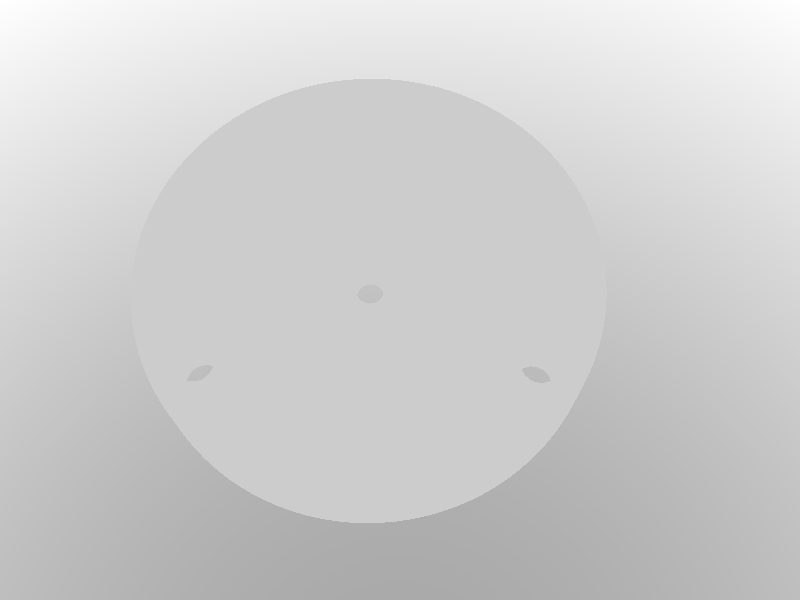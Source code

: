 // Persistence of Vision Ray Tracer Scene Description File
// for FreeCAD (http://www.freecadweb.org)

#version 3.6;

#include "colors.inc"
#include "metals.inc"
#include "rad_def.inc"

global_settings {
    radiosity {
        Rad_Settings(Radiosity_OutdoorHQ,off,off)
    }
}

#default {finish{ambient 0}}

sky_sphere {
    pigment {
        gradient y
        color_map {
            [0.0  color LightGray]
            [0.3  color White]
            [0.7  color LightGray]
        }
    }
}

// Standard finish
#declare StdFinish = finish {};

// declares position and view direction

// Generated by FreeCAD (http://www.freecadweb.org/)
#declare cam_location =  <-183.304,412.004,-14.523>;
#declare cam_look_at  = <21.3503,-52.3302,-13.6751>;
#declare cam_sky      = <0.915053,0.403315,0.00379175>;
#declare cam_angle    = 45; 
camera {
  location  cam_location
  look_at   cam_look_at
  sky       cam_sky
  angle     cam_angle 
  right x*800/600
}
// Written by FreeCAD http://www.freecadweb.org/
// face number1 +++++++++++++++++++++++++++++++++++++++++++++++++++++++++++++++++++++
#declare Pov_Body1 = mesh2{
  vertex_vectors {
    206,
    <105,25,-2.6e-14>,
    <105,25,-2.6e-14>,
    <104.801,25,6.4639>,
    <104.204,25,12.9033>,
    <103.212,25,19.2937>,
    <101.829,25,25.6109>,
    <100.059,25,31.831>,
    <97.9096,25,37.9304>,
    <95.3889,25,43.8858>,
    <92.5063,25,49.6748>,
    <89.2728,25,55.2754>,
    <85.7007,25,60.6663>,
    <81.8035,25,65.827>,
    <77.5959,25,70.738>,
    <73.0941,25,75.3808>,
    <68.3149,25,79.7375>,
    <63.2766,25,83.7918>,
    <57.9983,25,87.5283>,
    <52.5,25,90.9327>,
    <46.8025,25,93.9921>,
    <40.9275,25,96.6951>,
    <34.8973,25,99.0312>,
    <28.7346,25,100.992>,
    <22.463,25,102.569>,
    <16.1061,25,103.757>,
    <9.68818,25,104.552>,
    <3.23348,25,104.95>,
    <-3.23348,25,104.95>,
    <-9.68818,25,104.552>,
    <-16.1061,25,103.757>,
    <-22.463,25,102.569>,
    <-28.7346,25,100.992>,
    <-34.8973,25,99.0312>,
    <-40.9275,25,96.6951>,
    <-46.8025,25,93.9921>,
    <-52.5,25,90.9327>,
    <-57.9983,25,87.5283>,
    <-63.2766,25,83.7918>,
    <-68.3149,25,79.7375>,
    <-73.0941,25,75.3808>,
    <-77.5959,25,70.738>,
    <-81.8035,25,65.827>,
    <-85.7007,25,60.6663>,
    <-89.2728,25,55.2754>,
    <-92.5063,25,49.6748>,
    <-95.3889,25,43.8858>,
    <-97.9096,25,37.9304>,
    <-100.059,25,31.831>,
    <-101.829,25,25.6109>,
    <-103.212,25,19.2937>,
    <-104.204,25,12.9033>,
    <-104.801,25,6.4639>,
    <-105,25,2.46006e-13>,
    <-104.801,25,-6.4639>,
    <-104.204,25,-12.9033>,
    <-103.212,25,-19.2937>,
    <-101.829,25,-25.6109>,
    <-100.059,25,-31.831>,
    <-97.9096,25,-37.9304>,
    <-95.3889,25,-43.8858>,
    <-92.5063,25,-49.6748>,
    <-89.2728,25,-55.2754>,
    <-85.7007,25,-60.6663>,
    <-81.8035,25,-65.827>,
    <-77.5959,25,-70.738>,
    <-73.0941,25,-75.3808>,
    <-68.3149,25,-79.7375>,
    <-63.2766,25,-83.7918>,
    <-57.9983,25,-87.5283>,
    <-52.5,25,-90.9327>,
    <-46.8025,25,-93.9921>,
    <-40.9275,25,-96.6951>,
    <-34.8973,25,-99.0312>,
    <-28.7346,25,-100.992>,
    <-22.463,25,-102.569>,
    <-16.1061,25,-103.757>,
    <-9.68818,25,-104.552>,
    <-3.23348,25,-104.95>,
    <3.23348,25,-104.95>,
    <9.68818,25,-104.552>,
    <16.1061,25,-103.757>,
    <22.463,25,-102.569>,
    <28.7346,25,-100.992>,
    <34.8973,25,-99.0312>,
    <40.9275,25,-96.6951>,
    <46.8025,25,-93.9921>,
    <52.5,25,-90.9327>,
    <57.9983,25,-87.5283>,
    <63.2766,25,-83.7918>,
    <68.3149,25,-79.7375>,
    <73.0941,25,-75.3808>,
    <77.5959,25,-70.738>,
    <81.8035,25,-65.827>,
    <85.7007,25,-60.6663>,
    <89.2728,25,-55.2754>,
    <92.5063,25,-49.6748>,
    <95.3889,25,-43.8858>,
    <97.9096,25,-37.9304>,
    <100.059,25,-31.831>,
    <101.829,25,-25.6109>,
    <103.212,25,-19.2937>,
    <104.204,25,-12.9033>,
    <104.801,25,-6.4639>,
    <105,0,-2.6e-14>,
    <105,0,-2.6e-14>,
    <104.801,0,6.4639>,
    <104.204,0,12.9033>,
    <103.212,0,19.2937>,
    <101.829,0,25.6109>,
    <100.059,0,31.831>,
    <97.9096,0,37.9304>,
    <95.3889,0,43.8858>,
    <92.5063,0,49.6748>,
    <89.2728,0,55.2754>,
    <85.7007,0,60.6663>,
    <81.8035,0,65.827>,
    <77.5959,0,70.738>,
    <73.0941,0,75.3808>,
    <68.3149,0,79.7375>,
    <63.2766,0,83.7918>,
    <57.9983,0,87.5283>,
    <52.5,0,90.9327>,
    <46.8025,0,93.9921>,
    <40.9275,0,96.6951>,
    <34.8973,0,99.0312>,
    <28.7346,0,100.992>,
    <22.463,0,102.569>,
    <16.1061,0,103.757>,
    <9.68818,0,104.552>,
    <3.23348,0,104.95>,
    <-3.23348,0,104.95>,
    <-9.68818,0,104.552>,
    <-16.1061,0,103.757>,
    <-22.463,0,102.569>,
    <-28.7346,0,100.992>,
    <-34.8973,0,99.0312>,
    <-40.9275,0,96.6951>,
    <-46.8025,0,93.9921>,
    <-52.5,0,90.9327>,
    <-57.9983,0,87.5283>,
    <-63.2766,0,83.7918>,
    <-68.3149,0,79.7375>,
    <-73.0941,0,75.3808>,
    <-77.5959,0,70.738>,
    <-81.8035,0,65.827>,
    <-85.7007,0,60.6663>,
    <-89.2728,0,55.2754>,
    <-92.5063,0,49.6748>,
    <-95.3889,0,43.8858>,
    <-97.9096,0,37.9304>,
    <-100.059,0,31.831>,
    <-101.829,0,25.6109>,
    <-103.212,0,19.2937>,
    <-104.204,0,12.9033>,
    <-104.801,0,6.4639>,
    <-105,0,2.46006e-13>,
    <-104.801,0,-6.4639>,
    <-104.204,0,-12.9033>,
    <-103.212,0,-19.2937>,
    <-101.829,0,-25.6109>,
    <-100.059,0,-31.831>,
    <-97.9096,0,-37.9304>,
    <-95.3889,0,-43.8858>,
    <-92.5063,0,-49.6748>,
    <-89.2728,0,-55.2754>,
    <-85.7007,0,-60.6663>,
    <-81.8035,0,-65.827>,
    <-77.5959,0,-70.738>,
    <-73.0941,0,-75.3808>,
    <-68.3149,0,-79.7375>,
    <-63.2766,0,-83.7918>,
    <-57.9983,0,-87.5283>,
    <-52.5,0,-90.9327>,
    <-46.8025,0,-93.9921>,
    <-40.9275,0,-96.6951>,
    <-34.8973,0,-99.0312>,
    <-28.7346,0,-100.992>,
    <-22.463,0,-102.569>,
    <-16.1061,0,-103.757>,
    <-9.68818,0,-104.552>,
    <-3.23348,0,-104.95>,
    <3.23348,0,-104.95>,
    <9.68818,0,-104.552>,
    <16.1061,0,-103.757>,
    <22.463,0,-102.569>,
    <28.7346,0,-100.992>,
    <34.8973,0,-99.0312>,
    <40.9275,0,-96.6951>,
    <46.8025,0,-93.9921>,
    <52.5,0,-90.9327>,
    <57.9983,0,-87.5283>,
    <63.2766,0,-83.7918>,
    <68.3149,0,-79.7375>,
    <73.0941,0,-75.3808>,
    <77.5959,0,-70.738>,
    <81.8035,0,-65.827>,
    <85.7007,0,-60.6663>,
    <89.2728,0,-55.2754>,
    <92.5063,0,-49.6748>,
    <95.3889,0,-43.8858>,
    <97.9096,0,-37.9304>,
    <100.059,0,-31.831>,
    <101.829,0,-25.6109>,
    <103.212,0,-19.2937>,
    <104.204,0,-12.9033>,
    <104.801,0,-6.4639>,
  }
  normal_vectors {
    206,
    <1,0,0>,
    <1,0,0>,
    <0.998103,-0,0.0615609>,
    <0.992421,-0,0.122888>,
    <0.982973,-0,0.18375>,
    <0.969797,-0,0.243914>,
    <0.952942,-0,0.303153>,
    <0.932472,-0,0.361242>,
    <0.908465,-0,0.41796>,
    <0.881012,-0,0.473094>,
    <0.850217,-0,0.526432>,
    <0.816197,-0,0.577774>,
    <0.779081,-0,0.626924>,
    <0.739009,-0,0.673696>,
    <0.696134,-0,0.717912>,
    <0.650618,-0,0.759405>,
    <0.602635,-0,0.798017>,
    <0.552365,-0,0.833602>,
    <0.5,-0,0.866025>,
    <0.445738,-0,0.895163>,
    <0.389786,-0,0.920906>,
    <0.332355,-0,0.943154>,
    <0.273663,-0,0.961826>,
    <0.213933,-0,0.976848>,
    <0.153392,-0,0.988165>,
    <0.0922684,-0,0.995734>,
    <0.0307951,-0,0.999526>,
    <-0.0307951,0,0.999526>,
    <-0.0922684,0,0.995734>,
    <-0.153392,0,0.988165>,
    <-0.213933,0,0.976848>,
    <-0.273663,0,0.961826>,
    <-0.332355,0,0.943154>,
    <-0.389786,0,0.920906>,
    <-0.445738,0,0.895163>,
    <-0.5,0,0.866025>,
    <-0.552365,0,0.833602>,
    <-0.602635,0,0.798017>,
    <-0.650618,0,0.759405>,
    <-0.696134,0,0.717912>,
    <-0.739009,0,0.673696>,
    <-0.779081,0,0.626924>,
    <-0.816197,0,0.577774>,
    <-0.850217,0,0.526432>,
    <-0.881012,0,0.473094>,
    <-0.908465,0,0.41796>,
    <-0.932472,0,0.361242>,
    <-0.952942,0,0.303153>,
    <-0.969797,0,0.243914>,
    <-0.982973,0,0.18375>,
    <-0.992421,0,0.122888>,
    <-0.998103,0,0.0615609>,
    <-1,0,2.34291e-15>,
    <-0.998103,0,-0.0615609>,
    <-0.992421,0,-0.122888>,
    <-0.982973,0,-0.18375>,
    <-0.969797,0,-0.243914>,
    <-0.952942,0,-0.303153>,
    <-0.932472,0,-0.361242>,
    <-0.908465,0,-0.41796>,
    <-0.881012,0,-0.473094>,
    <-0.850217,0,-0.526432>,
    <-0.816197,0,-0.577774>,
    <-0.779081,0,-0.626924>,
    <-0.739009,0,-0.673696>,
    <-0.696134,0,-0.717912>,
    <-0.650618,0,-0.759405>,
    <-0.602635,0,-0.798017>,
    <-0.552365,0,-0.833602>,
    <-0.5,0,-0.866025>,
    <-0.445738,0,-0.895163>,
    <-0.389786,0,-0.920906>,
    <-0.332355,0,-0.943154>,
    <-0.273663,0,-0.961826>,
    <-0.213933,0,-0.976848>,
    <-0.153392,0,-0.988165>,
    <-0.0922684,0,-0.995734>,
    <-0.0307951,0,-0.999526>,
    <0.0307951,0,-0.999526>,
    <0.0922684,0,-0.995734>,
    <0.153392,0,-0.988165>,
    <0.213933,0,-0.976848>,
    <0.273663,0,-0.961826>,
    <0.332355,0,-0.943154>,
    <0.389786,0,-0.920906>,
    <0.445738,0,-0.895163>,
    <0.5,0,-0.866025>,
    <0.552365,0,-0.833602>,
    <0.602635,0,-0.798017>,
    <0.650618,0,-0.759405>,
    <0.696134,0,-0.717912>,
    <0.739009,0,-0.673696>,
    <0.779081,0,-0.626924>,
    <0.816197,0,-0.577774>,
    <0.850217,0,-0.526432>,
    <0.881012,0,-0.473094>,
    <0.908465,0,-0.41796>,
    <0.932472,0,-0.361242>,
    <0.952942,0,-0.303153>,
    <0.969797,0,-0.243914>,
    <0.982973,0,-0.18375>,
    <0.992421,0,-0.122888>,
    <0.998103,0,-0.0615609>,
    <1,0,0>,
    <1,0,0>,
    <0.998103,-0,0.0615609>,
    <0.992421,-0,0.122888>,
    <0.982973,-0,0.18375>,
    <0.969797,-0,0.243914>,
    <0.952942,-0,0.303153>,
    <0.932472,-0,0.361242>,
    <0.908465,-0,0.41796>,
    <0.881012,-0,0.473094>,
    <0.850217,-0,0.526432>,
    <0.816197,-0,0.577774>,
    <0.779081,-0,0.626924>,
    <0.739009,-0,0.673696>,
    <0.696134,-0,0.717912>,
    <0.650618,-0,0.759405>,
    <0.602635,-0,0.798017>,
    <0.552365,-0,0.833602>,
    <0.5,-0,0.866025>,
    <0.445738,-0,0.895163>,
    <0.389786,-0,0.920906>,
    <0.332355,-0,0.943154>,
    <0.273663,-0,0.961826>,
    <0.213933,-0,0.976848>,
    <0.153392,-0,0.988165>,
    <0.0922684,-0,0.995734>,
    <0.0307951,-0,0.999526>,
    <-0.0307951,0,0.999526>,
    <-0.0922684,0,0.995734>,
    <-0.153392,0,0.988165>,
    <-0.213933,0,0.976848>,
    <-0.273663,0,0.961826>,
    <-0.332355,0,0.943154>,
    <-0.389786,0,0.920906>,
    <-0.445738,0,0.895163>,
    <-0.5,0,0.866025>,
    <-0.552365,0,0.833602>,
    <-0.602635,0,0.798017>,
    <-0.650618,0,0.759405>,
    <-0.696134,0,0.717912>,
    <-0.739009,0,0.673696>,
    <-0.779081,0,0.626924>,
    <-0.816197,0,0.577774>,
    <-0.850217,0,0.526432>,
    <-0.881012,0,0.473094>,
    <-0.908465,0,0.41796>,
    <-0.932472,0,0.361242>,
    <-0.952942,0,0.303153>,
    <-0.969797,0,0.243914>,
    <-0.982973,0,0.18375>,
    <-0.992421,0,0.122888>,
    <-0.998103,0,0.0615609>,
    <-1,0,2.34291e-15>,
    <-0.998103,0,-0.0615609>,
    <-0.992421,0,-0.122888>,
    <-0.982973,0,-0.18375>,
    <-0.969797,0,-0.243914>,
    <-0.952942,0,-0.303153>,
    <-0.932472,0,-0.361242>,
    <-0.908465,0,-0.41796>,
    <-0.881012,0,-0.473094>,
    <-0.850217,0,-0.526432>,
    <-0.816197,0,-0.577774>,
    <-0.779081,0,-0.626924>,
    <-0.739009,0,-0.673696>,
    <-0.696134,0,-0.717912>,
    <-0.650618,0,-0.759405>,
    <-0.602635,0,-0.798017>,
    <-0.552365,0,-0.833602>,
    <-0.5,0,-0.866025>,
    <-0.445738,0,-0.895163>,
    <-0.389786,0,-0.920906>,
    <-0.332355,0,-0.943154>,
    <-0.273663,0,-0.961826>,
    <-0.213933,0,-0.976848>,
    <-0.153392,0,-0.988165>,
    <-0.0922684,0,-0.995734>,
    <-0.0307951,0,-0.999526>,
    <0.0307951,0,-0.999526>,
    <0.0922684,0,-0.995734>,
    <0.153392,0,-0.988165>,
    <0.213933,0,-0.976848>,
    <0.273663,0,-0.961826>,
    <0.332355,0,-0.943154>,
    <0.389786,0,-0.920906>,
    <0.445738,0,-0.895163>,
    <0.5,0,-0.866025>,
    <0.552365,0,-0.833602>,
    <0.602635,0,-0.798017>,
    <0.650618,0,-0.759405>,
    <0.696134,0,-0.717912>,
    <0.739009,0,-0.673696>,
    <0.779081,0,-0.626924>,
    <0.816197,0,-0.577774>,
    <0.850217,0,-0.526432>,
    <0.881012,0,-0.473094>,
    <0.908465,0,-0.41796>,
    <0.932472,0,-0.361242>,
    <0.952942,0,-0.303153>,
    <0.969797,0,-0.243914>,
    <0.982973,0,-0.18375>,
    <0.992421,0,-0.122888>,
    <0.998103,0,-0.0615609>,
  }
  face_indices {
    204,
    <0,105,104>,
    <2,106,105>,
    <2,105,0>,
    <3,107,106>,
    <3,106,2>,
    <4,107,3>,
    <5,108,107>,
    <5,107,4>,
    <6,109,108>,
    <6,108,5>,
    <7,110,109>,
    <7,109,6>,
    <8,111,110>,
    <8,110,7>,
    <9,112,111>,
    <9,111,8>,
    <10,113,112>,
    <10,112,9>,
    <11,114,113>,
    <11,113,10>,
    <12,115,114>,
    <12,114,11>,
    <13,116,115>,
    <13,115,12>,
    <14,117,116>,
    <14,116,13>,
    <15,118,117>,
    <15,117,14>,
    <16,119,118>,
    <16,118,15>,
    <17,120,119>,
    <17,121,120>,
    <17,119,16>,
    <18,121,17>,
    <19,122,121>,
    <19,121,18>,
    <20,123,122>,
    <20,122,19>,
    <21,124,123>,
    <21,123,20>,
    <22,125,124>,
    <22,124,21>,
    <23,126,125>,
    <23,125,22>,
    <24,127,126>,
    <24,126,23>,
    <25,127,24>,
    <25,128,127>,
    <26,128,25>,
    <26,129,128>,
    <27,129,26>,
    <27,130,129>,
    <28,130,27>,
    <28,131,130>,
    <29,131,28>,
    <29,132,131>,
    <30,132,29>,
    <30,133,132>,
    <31,133,30>,
    <31,134,133>,
    <31,135,134>,
    <32,135,31>,
    <33,136,135>,
    <33,137,136>,
    <33,135,32>,
    <34,138,137>,
    <34,137,33>,
    <35,139,138>,
    <35,138,34>,
    <36,140,139>,
    <36,139,35>,
    <37,141,140>,
    <37,140,36>,
    <38,142,141>,
    <38,141,37>,
    <39,143,142>,
    <39,142,38>,
    <40,144,143>,
    <40,143,39>,
    <41,145,144>,
    <41,144,40>,
    <42,146,145>,
    <42,145,41>,
    <43,147,146>,
    <43,146,42>,
    <44,147,43>,
    <45,148,147>,
    <45,149,148>,
    <45,147,44>,
    <46,150,149>,
    <46,149,45>,
    <47,151,150>,
    <47,150,46>,
    <48,152,151>,
    <48,151,47>,
    <49,153,152>,
    <49,152,48>,
    <50,153,49>,
    <50,154,153>,
    <51,154,50>,
    <51,155,154>,
    <52,155,51>,
    <52,156,155>,
    <53,156,52>,
    <53,157,156>,
    <54,157,53>,
    <54,158,157>,
    <55,158,54>,
    <55,159,158>,
    <56,159,55>,
    <56,160,159>,
    <57,160,56>,
    <57,161,160>,
    <58,161,57>,
    <58,162,161>,
    <59,162,58>,
    <60,162,59>,
    <60,163,162>,
    <60,164,163>,
    <61,164,60>,
    <62,164,61>,
    <62,165,164>,
    <63,165,62>,
    <63,166,165>,
    <64,166,63>,
    <64,167,166>,
    <65,167,64>,
    <65,168,167>,
    <66,169,168>,
    <66,168,65>,
    <67,170,169>,
    <67,169,66>,
    <68,171,170>,
    <68,170,67>,
    <69,172,171>,
    <69,171,68>,
    <70,173,172>,
    <70,172,69>,
    <71,174,173>,
    <71,175,174>,
    <71,173,70>,
    <72,175,71>,
    <73,176,175>,
    <73,175,72>,
    <74,177,176>,
    <74,176,73>,
    <75,177,74>,
    <75,178,177>,
    <76,178,75>,
    <76,179,178>,
    <77,179,76>,
    <77,180,179>,
    <78,180,77>,
    <78,181,180>,
    <79,181,78>,
    <79,182,181>,
    <80,182,79>,
    <80,183,182>,
    <81,183,80>,
    <81,184,183>,
    <82,184,81>,
    <82,185,184>,
    <83,185,82>,
    <83,186,185>,
    <84,186,83>,
    <84,187,186>,
    <85,187,84>,
    <85,188,187>,
    <86,188,85>,
    <86,189,188>,
    <87,189,86>,
    <87,190,189>,
    <88,190,87>,
    <88,191,190>,
    <89,191,88>,
    <89,192,191>,
    <90,192,89>,
    <90,193,192>,
    <91,193,90>,
    <91,194,193>,
    <92,194,91>,
    <92,195,194>,
    <92,196,195>,
    <93,196,92>,
    <94,196,93>,
    <94,197,196>,
    <95,197,94>,
    <95,198,197>,
    <96,198,95>,
    <96,199,198>,
    <97,199,96>,
    <97,200,199>,
    <98,200,97>,
    <98,201,200>,
    <99,201,98>,
    <99,202,201>,
    <100,203,202>,
    <100,202,99>,
    <101,204,203>,
    <101,203,100>,
    <102,205,204>,
    <102,204,101>,
    <1,103,205>,
    <1,205,102>,
  }
} // end of Face1

// face number2 +++++++++++++++++++++++++++++++++++++++++++++++++++++++++++++++++++++
#declare Pov_Body2 = mesh2{
  vertex_vectors {
    324,
    <105,25,-2.6e-14>,
    <104.801,25,6.4639>,
    <104.204,25,12.9033>,
    <103.212,25,19.2937>,
    <101.829,25,25.6109>,
    <100.059,25,31.831>,
    <97.9096,25,37.9304>,
    <95.3889,25,43.8858>,
    <92.5063,25,49.6748>,
    <89.2728,25,55.2754>,
    <85.7007,25,60.6663>,
    <81.8035,25,65.827>,
    <77.5959,25,70.738>,
    <73.0941,25,75.3808>,
    <68.3149,25,79.7375>,
    <63.2766,25,83.7918>,
    <57.9983,25,87.5283>,
    <52.5,25,90.9327>,
    <46.8025,25,93.9921>,
    <40.9275,25,96.6951>,
    <34.8973,25,99.0312>,
    <28.7346,25,100.992>,
    <22.463,25,102.569>,
    <16.1061,25,103.757>,
    <9.68818,25,104.552>,
    <3.23348,25,104.95>,
    <-3.23348,25,104.95>,
    <-9.68818,25,104.552>,
    <-16.1061,25,103.757>,
    <-22.463,25,102.569>,
    <-28.7346,25,100.992>,
    <-34.8973,25,99.0312>,
    <-40.9275,25,96.6951>,
    <-46.8025,25,93.9921>,
    <-52.5,25,90.9327>,
    <-57.9983,25,87.5283>,
    <-63.2766,25,83.7918>,
    <-68.3149,25,79.7375>,
    <-73.0941,25,75.3808>,
    <-77.5959,25,70.738>,
    <-81.8035,25,65.827>,
    <-85.7007,25,60.6663>,
    <-89.2728,25,55.2754>,
    <-92.5063,25,49.6748>,
    <-95.3889,25,43.8858>,
    <-97.9096,25,37.9304>,
    <-100.059,25,31.831>,
    <-101.829,25,25.6109>,
    <-103.212,25,19.2937>,
    <-104.204,25,12.9033>,
    <-104.801,25,6.4639>,
    <-105,25,2.46006e-13>,
    <-104.801,25,-6.4639>,
    <-104.204,25,-12.9033>,
    <-103.212,25,-19.2937>,
    <-101.829,25,-25.6109>,
    <-100.059,25,-31.831>,
    <-97.9096,25,-37.9304>,
    <-95.3889,25,-43.8858>,
    <-92.5063,25,-49.6748>,
    <-89.2728,25,-55.2754>,
    <-85.7007,25,-60.6663>,
    <-81.8035,25,-65.827>,
    <-77.5959,25,-70.738>,
    <-73.0941,25,-75.3808>,
    <-68.3149,25,-79.7375>,
    <-63.2766,25,-83.7918>,
    <-57.9983,25,-87.5283>,
    <-52.5,25,-90.9327>,
    <-46.8025,25,-93.9921>,
    <-40.9275,25,-96.6951>,
    <-34.8973,25,-99.0312>,
    <-28.7346,25,-100.992>,
    <-22.463,25,-102.569>,
    <-16.1061,25,-103.757>,
    <-9.68818,25,-104.552>,
    <-3.23348,25,-104.95>,
    <3.23348,25,-104.95>,
    <9.68818,25,-104.552>,
    <16.1061,25,-103.757>,
    <22.463,25,-102.569>,
    <28.7346,25,-100.992>,
    <34.8973,25,-99.0312>,
    <40.9275,25,-96.6951>,
    <46.8025,25,-93.9921>,
    <52.5,25,-90.9327>,
    <57.9983,25,-87.5283>,
    <63.2766,25,-83.7918>,
    <68.3149,25,-79.7375>,
    <73.0941,25,-75.3808>,
    <77.5959,25,-70.738>,
    <81.8035,25,-65.827>,
    <85.7007,25,-60.6663>,
    <89.2728,25,-55.2754>,
    <92.5063,25,-49.6748>,
    <95.3889,25,-43.8858>,
    <97.9096,25,-37.9304>,
    <100.059,25,-31.831>,
    <101.829,25,-25.6109>,
    <103.212,25,-19.2937>,
    <104.204,25,-12.9033>,
    <104.801,25,-6.4639>,
    <46.5576,25,12.4751>,
    <46.1796,25,13.4144>,
    <45.5878,25,14.2359>,
    <44.8165,25,14.8919>,
    <43.9107,25,15.3443>,
    <42.9229,25,15.5668>,
    <41.9106,25,15.5464>,
    <40.9326,25,15.2843>,
    <40.0457,25,14.7958>,
    <39.3015,25,14.1093>,
    <38.7433,25,13.2646>,
    <38.4034,25,12.3108>,
    <38.3016,25,11.3035>,
    <38.4438,25,10.301>,
    <38.8219,25,9.36171>,
    <39.4137,25,8.54018>,
    <40.185,25,7.88416>,
    <41.0908,25,7.43178>,
    <42.0785,25,7.20931>,
    <43.0908,25,7.2297>,
    <44.0689,25,7.49176>,
    <44.9557,25,7.98025>,
    <45.6999,25,8.66679>,
    <46.2582,25,9.51148>,
    <46.5981,25,10.4652>,
    <46.6999,25,11.4726>,
    <48.2,25,0>,
    <48.078,25,1.00513>,
    <47.7189,25,1.95184>,
    <47.1437,25,2.78512>,
    <46.3859,25,3.45653>,
    <45.4893,25,3.92707>,
    <44.5063,25,4.16938>,
    <43.4937,25,4.16938>,
    <42.5107,25,3.92707>,
    <41.6141,25,3.45653>,
    <40.8563,25,2.78512>,
    <40.2811,25,1.95184>,
    <39.922,25,1.00513>,
    <39.8,25,4.2447e-15>,
    <39.922,25,-1.00513>,
    <40.2811,25,-1.95184>,
    <40.8563,25,-2.78512>,
    <41.6141,25,-3.45653>,
    <42.5107,25,-3.92707>,
    <43.4937,25,-4.16938>,
    <44.5063,25,-4.16938>,
    <45.4893,25,-3.92707>,
    <46.3859,25,-3.45653>,
    <47.1437,25,-2.78512>,
    <47.7189,25,-1.95184>,
    <48.078,25,-1.00513>,
    <46.5576,25,-12.4751>,
    <46.6999,25,-11.4726>,
    <46.5981,25,-10.4652>,
    <46.2582,25,-9.51148>,
    <45.6999,25,-8.66679>,
    <44.9557,25,-7.98025>,
    <44.0689,25,-7.49176>,
    <43.0908,25,-7.2297>,
    <42.0785,25,-7.20931>,
    <41.0908,25,-7.43178>,
    <40.185,25,-7.88416>,
    <39.4137,25,-8.54018>,
    <38.8219,25,-9.36171>,
    <38.4438,25,-10.301>,
    <38.3016,25,-11.3035>,
    <38.4034,25,-12.3108>,
    <38.7433,25,-13.2646>,
    <39.3015,25,-14.1093>,
    <40.0457,25,-14.7958>,
    <40.9326,25,-15.2843>,
    <41.9106,25,-15.5464>,
    <42.9229,25,-15.5668>,
    <43.9107,25,-15.3443>,
    <44.8165,25,-14.8919>,
    <45.5878,25,-14.2359>,
    <46.1796,25,-13.4144>,
    <32.6,25,0>,
    <32.4021,25,3.58627>,
    <31.811,25,7.129>,
    <30.8336,25,10.5852>,
    <29.482,25,13.9129>,
    <27.7726,25,17.0717>,
    <25.726,25,20.0233>,
    <23.3671,25,22.7319>,
    <20.7246,25,25.1645>,
    <17.8305,25,27.2916>,
    <14.72,25,29.0875>,
    <11.4308,25,30.5303>,
    <8.00283,25,31.6024>,
    <4.47773,25,32.291>,
    <0.898272,25,32.5876>,
    <-2.69209,25,32.4887>,
    <-6.24977,25,31.9953>,
    <-9.73158,25,31.1136>,
    <-13.0953,25,29.8542>,
    <-16.3,25,28.2324>,
    <-19.3069,25,26.2679>,
    <-22.0794,25,23.9846>,
    <-24.5839,25,21.4101>,
    <-26.79,25,18.5757>,
    <-28.6708,25,15.5159>,
    <-30.2037,25,12.2677>,
    <-31.3699,25,8.87057>,
    <-32.1554,25,5.36578>,
    <-32.5505,25,1.79586>,
    <-32.5505,25,-1.79586>,
    <-32.1554,25,-5.36578>,
    <-31.3699,25,-8.87057>,
    <-30.2037,25,-12.2677>,
    <-28.6708,25,-15.5159>,
    <-26.79,25,-18.5757>,
    <-24.5839,25,-21.4101>,
    <-22.0794,25,-23.9846>,
    <-19.3069,25,-26.2679>,
    <-16.3,25,-28.2324>,
    <-13.0953,25,-29.8542>,
    <-9.73158,25,-31.1136>,
    <-6.24977,25,-31.9953>,
    <-2.69209,25,-32.4887>,
    <0.898272,25,-32.5876>,
    <4.47773,25,-32.291>,
    <8.00283,25,-31.6024>,
    <11.4308,25,-30.5303>,
    <14.72,25,-29.0875>,
    <17.8305,25,-27.2916>,
    <20.7246,25,-25.1645>,
    <23.3671,25,-22.7319>,
    <25.726,25,-20.0233>,
    <27.7726,25,-17.0717>,
    <29.482,25,-13.9129>,
    <30.8336,25,-10.5852>,
    <31.811,25,-7.129>,
    <32.4021,25,-3.58627>,
    <-46.6,25,-80.7136>,
    <-44.9776,25,-81.4289>,
    <-43.2393,25,-81.7788>,
    <-41.4664,25,-81.7468>,
    <-39.7419,25,-81.3344>,
    <-38.1463,25,-80.5609>,
    <-36.7543,25,-79.4625>,
    <-35.631,25,-78.0906>,
    <-34.8288,25,-76.5093>,
    <-34.3854,25,-74.7925>,
    <-34.3214,25,-73.0205>,
    <-34.6398,25,-71.2761>,
    <-35.3257,25,-69.641>,
    <-36.3471,25,-68.1916>,
    <-37.6562,25,-66.9957>,
    <-39.1918,25,-66.1091>,
    <-40.8821,25,-65.5733>,
    <-42.648,25,-65.4135>,
    <-44.4071,25,-65.637>,
    <-46.0769,25,-66.2334>,
    <-47.5795,25,-67.1749>,
    <-48.8446,25,-68.4173>,
    <-49.813,25,-69.9026>,
    <-50.4394,25,-71.5614>,
    <-50.6947,25,-73.3161>,
    <-50.5667,25,-75.0846>,
    <-50.0616,25,-76.7843>,
    <-49.2029,25,-78.3357>,
    <-48.0307,25,-79.6662>,
    <-46.6,25,80.7136>,
    <-48.0307,25,79.6662>,
    <-49.2029,25,78.3357>,
    <-50.0616,25,76.7843>,
    <-50.5667,25,75.0846>,
    <-50.6947,25,73.3161>,
    <-50.4394,25,71.5614>,
    <-49.813,25,69.9026>,
    <-48.8446,25,68.4173>,
    <-47.5795,25,67.1749>,
    <-46.0769,25,66.2334>,
    <-44.4071,25,65.637>,
    <-42.648,25,65.4135>,
    <-40.8821,25,65.5733>,
    <-39.1918,25,66.1091>,
    <-37.6562,25,66.9957>,
    <-36.3471,25,68.1916>,
    <-35.3257,25,69.641>,
    <-34.6398,25,71.2761>,
    <-34.3214,25,73.0205>,
    <-34.3854,25,74.7925>,
    <-34.8288,25,76.5093>,
    <-35.631,25,78.0906>,
    <-36.7543,25,79.4625>,
    <-38.1463,25,80.5609>,
    <-39.7419,25,81.3344>,
    <-41.4664,25,81.7468>,
    <-43.2393,25,81.7788>,
    <-44.9776,25,81.4289>,
    <93.2,25,0>,
    <93.0083,25,1.76276>,
    <92.4421,25,3.44309>,
    <91.528,25,4.96243>,
    <90.3086,25,6.24973>,
    <88.841,25,7.2448>,
    <87.1937,25,7.90111>,
    <85.4439,25,8.18797>,
    <83.6734,25,8.09198>,
    <81.9649,25,7.61761>,
    <80.3983,25,6.78705>,
    <79.0468,25,5.63914>,
    <77.9738,25,4.22754>,
    <77.2292,25,2.61827>,
    <76.8481,25,0.886576>,
    <76.8481,25,-0.886576>,
    <77.2292,25,-2.61827>,
    <77.9738,25,-4.22754>,
    <79.0468,25,-5.63914>,
    <80.3983,25,-6.78705>,
    <81.9649,25,-7.61761>,
    <83.6734,25,-8.09198>,
    <85.4439,25,-8.18797>,
    <87.1937,25,-7.90111>,
    <88.841,25,-7.2448>,
    <90.3086,25,-6.24973>,
    <91.528,25,-4.96243>,
    <92.4421,25,-3.44309>,
    <93.0083,25,-1.76276>,
  }
  normal_vectors {
    324,
    <0,1,0>,
    <0,1,0>,
    <0,1,0>,
    <0,1,0>,
    <0,1,0>,
    <0,1,0>,
    <0,1,0>,
    <0,1,0>,
    <0,1,0>,
    <0,1,0>,
    <0,1,0>,
    <0,1,0>,
    <0,1,0>,
    <0,1,0>,
    <0,1,0>,
    <0,1,0>,
    <0,1,0>,
    <0,1,0>,
    <0,1,0>,
    <0,1,0>,
    <0,1,0>,
    <0,1,0>,
    <0,1,0>,
    <0,1,0>,
    <0,1,0>,
    <0,1,0>,
    <0,1,0>,
    <0,1,0>,
    <0,1,0>,
    <0,1,0>,
    <0,1,0>,
    <0,1,0>,
    <0,1,0>,
    <0,1,0>,
    <0,1,0>,
    <0,1,0>,
    <0,1,0>,
    <0,1,0>,
    <0,1,0>,
    <0,1,0>,
    <0,1,0>,
    <0,1,0>,
    <0,1,0>,
    <0,1,0>,
    <0,1,0>,
    <0,1,0>,
    <0,1,0>,
    <0,1,0>,
    <0,1,0>,
    <0,1,0>,
    <0,1,0>,
    <0,1,0>,
    <0,1,0>,
    <0,1,0>,
    <0,1,0>,
    <0,1,0>,
    <0,1,0>,
    <0,1,0>,
    <0,1,0>,
    <0,1,0>,
    <0,1,0>,
    <0,1,0>,
    <0,1,0>,
    <0,1,0>,
    <0,1,0>,
    <0,1,0>,
    <0,1,0>,
    <0,1,0>,
    <0,1,0>,
    <0,1,0>,
    <0,1,0>,
    <0,1,0>,
    <0,1,0>,
    <0,1,0>,
    <0,1,0>,
    <0,1,0>,
    <0,1,0>,
    <0,1,0>,
    <0,1,0>,
    <0,1,0>,
    <0,1,0>,
    <0,1,0>,
    <0,1,0>,
    <0,1,0>,
    <0,1,0>,
    <0,1,0>,
    <0,1,0>,
    <0,1,0>,
    <0,1,0>,
    <0,1,0>,
    <0,1,0>,
    <0,1,0>,
    <0,1,0>,
    <0,1,0>,
    <0,1,0>,
    <0,1,0>,
    <0,1,0>,
    <0,1,0>,
    <0,1,0>,
    <0,1,0>,
    <0,1,0>,
    <0,1,0>,
    <0,1,0>,
    <0,1,0>,
    <0,1,0>,
    <0,1,0>,
    <0,1,0>,
    <0,1,0>,
    <0,1,0>,
    <0,1,0>,
    <0,1,0>,
    <0,1,0>,
    <0,1,0>,
    <0,1,0>,
    <0,1,0>,
    <0,1,0>,
    <0,1,0>,
    <0,1,0>,
    <0,1,0>,
    <0,1,0>,
    <0,1,0>,
    <0,1,0>,
    <0,1,0>,
    <0,1,0>,
    <0,1,0>,
    <0,1,0>,
    <0,1,0>,
    <0,1,0>,
    <0,1,0>,
    <0,1,0>,
    <0,1,0>,
    <0,1,0>,
    <0,1,0>,
    <0,1,0>,
    <0,1,0>,
    <0,1,0>,
    <0,1,0>,
    <0,1,0>,
    <0,1,0>,
    <0,1,0>,
    <0,1,0>,
    <0,1,0>,
    <0,1,0>,
    <0,1,0>,
    <0,1,0>,
    <0,1,0>,
    <0,1,0>,
    <0,1,0>,
    <0,1,0>,
    <0,1,0>,
    <0,1,0>,
    <0,1,0>,
    <0,1,0>,
    <0,1,0>,
    <0,1,0>,
    <0,1,0>,
    <0,1,0>,
    <0,1,0>,
    <0,1,0>,
    <0,1,0>,
    <0,1,0>,
    <0,1,0>,
    <0,1,0>,
    <0,1,0>,
    <0,1,0>,
    <0,1,0>,
    <0,1,0>,
    <0,1,0>,
    <0,1,0>,
    <0,1,0>,
    <0,1,0>,
    <0,1,0>,
    <0,1,0>,
    <0,1,0>,
    <0,1,0>,
    <0,1,0>,
    <0,1,0>,
    <0,1,0>,
    <0,1,0>,
    <0,1,0>,
    <0,1,0>,
    <0,1,0>,
    <0,1,0>,
    <0,1,0>,
    <0,1,0>,
    <0,1,0>,
    <0,1,0>,
    <0,1,0>,
    <0,1,0>,
    <0,1,0>,
    <0,1,0>,
    <0,1,0>,
    <0,1,0>,
    <0,1,0>,
    <0,1,0>,
    <0,1,0>,
    <0,1,0>,
    <0,1,0>,
    <0,1,0>,
    <0,1,0>,
    <0,1,0>,
    <0,1,0>,
    <0,1,0>,
    <0,1,0>,
    <0,1,0>,
    <0,1,0>,
    <0,1,0>,
    <0,1,0>,
    <0,1,0>,
    <0,1,0>,
    <0,1,0>,
    <0,1,0>,
    <0,1,0>,
    <0,1,0>,
    <0,1,0>,
    <0,1,0>,
    <0,1,0>,
    <0,1,0>,
    <0,1,0>,
    <0,1,0>,
    <0,1,0>,
    <0,1,0>,
    <0,1,0>,
    <0,1,0>,
    <0,1,0>,
    <0,1,0>,
    <0,1,0>,
    <0,1,0>,
    <0,1,0>,
    <0,1,0>,
    <0,1,0>,
    <0,1,0>,
    <0,1,0>,
    <0,1,0>,
    <0,1,0>,
    <0,1,0>,
    <0,1,0>,
    <0,1,0>,
    <0,1,0>,
    <0,1,0>,
    <0,1,0>,
    <0,1,0>,
    <0,1,0>,
    <0,1,0>,
    <0,1,0>,
    <0,1,0>,
    <0,1,0>,
    <0,1,0>,
    <0,1,0>,
    <0,1,0>,
    <0,1,0>,
    <0,1,0>,
    <0,1,0>,
    <0,1,0>,
    <0,1,0>,
    <0,1,0>,
    <0,1,0>,
    <0,1,0>,
    <0,1,0>,
    <0,1,0>,
    <0,1,0>,
    <0,1,0>,
    <0,1,0>,
    <0,1,0>,
    <0,1,0>,
    <0,1,0>,
    <0,1,0>,
    <0,1,0>,
    <0,1,0>,
    <0,1,0>,
    <0,1,0>,
    <0,1,0>,
    <0,1,0>,
    <0,1,0>,
    <0,1,0>,
    <0,1,0>,
    <0,1,0>,
    <0,1,0>,
    <0,1,0>,
    <0,1,0>,
    <0,1,0>,
    <0,1,0>,
    <0,1,0>,
    <0,1,0>,
    <0,1,0>,
    <0,1,0>,
    <0,1,0>,
    <0,1,0>,
    <0,1,0>,
    <0,1,0>,
    <0,1,0>,
    <0,1,0>,
    <0,1,0>,
    <0,1,0>,
    <0,1,0>,
    <0,1,0>,
    <0,1,0>,
    <0,1,0>,
    <0,1,0>,
    <0,1,0>,
    <0,1,0>,
    <0,1,0>,
    <0,1,0>,
    <0,1,0>,
    <0,1,0>,
    <0,1,0>,
    <0,1,0>,
    <0,1,0>,
    <0,1,0>,
    <0,1,0>,
    <0,1,0>,
    <0,1,0>,
    <0,1,0>,
    <0,1,0>,
    <0,1,0>,
    <0,1,0>,
    <0,1,0>,
    <0,1,0>,
    <0,1,0>,
    <0,1,0>,
    <0,1,0>,
    <0,1,0>,
    <0,1,0>,
    <0,1,0>,
  }
  face_indices {
    336,
    <112,113,184>,
    <229,88,87>,
    <123,133,134>,
    <123,134,122>,
    <111,184,185>,
    <111,112,184>,
    <124,132,133>,
    <124,133,123>,
    <110,111,185>,
    <32,290,291>,
    <32,291,292>,
    <32,292,33>,
    <125,132,124>,
    <125,131,132>,
    <109,110,185>,
    <109,185,186>,
    <126,131,125>,
    <126,130,131>,
    <274,40,39>,
    <108,109,186>,
    <108,186,187>,
    <275,40,274>,
    <275,41,40>,
    <275,42,41>,
    <107,108,187>,
    <273,274,39>,
    <273,39,38>,
    <107,187,188>,
    <265,68,67>,
    <276,42,275>,
    <276,204,43>,
    <276,43,42>,
    <264,265,67>,
    <272,273,38>,
    <272,38,37>,
    <237,68,265>,
    <277,202,203>,
    <277,203,204>,
    <263,264,67>,
    <277,204,276>,
    <31,290,32>,
    <263,67,66>,
    <31,289,290>,
    <271,37,36>,
    <238,68,237>,
    <271,272,37>,
    <278,201,202>,
    <238,69,68>,
    <278,202,277>,
    <270,271,36>,
    <30,289,31>,
    <30,288,289>,
    <279,201,278>,
    <262,263,66>,
    <279,200,201>,
    <239,69,238>,
    <171,232,233>,
    <313,179,154>,
    <314,179,313>,
    <314,178,179>,
    <261,66,65>,
    <261,262,66>,
    <172,232,171>,
    <240,70,69>,
    <240,69,239>,
    <170,171,233>,
    <312,154,155>,
    <312,313,154>,
    <173,231,232>,
    <173,232,172>,
    <315,178,314>,
    <315,95,178>,
    <315,96,95>,
    <260,65,64>,
    <260,261,65>,
    <169,233,234>,
    <311,152,153>,
    <169,170,233>,
    <241,70,240>,
    <311,156,152>,
    <311,155,156>,
    <311,312,155>,
    <316,96,315>,
    <174,230,231>,
    <174,231,173>,
    <316,97,96>,
    <310,311,153>,
    <269,270,36>,
    <259,64,63>,
    <310,153,128>,
    <280,200,279>,
    <259,260,64>,
    <242,71,70>,
    <280,199,200>,
    <168,169,234>,
    <242,70,241>,
    <317,97,316>,
    <317,98,97>,
    <175,88,229>,
    <309,128,129>,
    <175,229,230>,
    <175,230,174>,
    <309,310,128>,
    <175,89,88>,
    <175,90,89>,
    <258,63,62>,
    <258,259,63>,
    <167,168,234>,
    <318,98,317>,
    <167,234,235>,
    <176,90,175>,
    <243,72,71>,
    <308,126,127>,
    <308,129,130>,
    <176,91,90>,
    <243,71,242>,
    <308,309,129>,
    <176,92,91>,
    <308,130,126>,
    <29,288,30>,
    <257,61,60>,
    <257,62,61>,
    <29,287,288>,
    <257,258,62>,
    <281,199,280>,
    <244,73,72>,
    <281,198,199>,
    <244,72,243>,
    <307,127,102>,
    <166,167,235>,
    <307,308,127>,
    <99,318,319>,
    <35,269,36>,
    <99,98,318>,
    <35,268,269>,
    <256,60,59>,
    <256,257,60>,
    <306,102,103>,
    <177,92,176>,
    <245,73,244>,
    <245,74,73>,
    <306,307,102>,
    <165,166,235>,
    <165,235,236>,
    <305,103,104>,
    <246,74,245>,
    <305,306,103>,
    <246,75,74>,
    <28,287,29>,
    <267,268,35>,
    <282,198,281>,
    <76,75,246>,
    <28,286,287>,
    <282,197,198>,
    <247,76,246>,
    <304,305,104>,
    <100,319,320>,
    <100,320,321>,
    <100,99,319>,
    <93,92,177>,
    <93,177,178>,
    <283,197,282>,
    <283,196,197>,
    <27,286,28>,
    <77,76,247>,
    <101,321,322>,
    <101,322,323>,
    <101,100,321>,
    <284,196,283>,
    <26,286,27>,
    <284,194,195>,
    <284,195,196>,
    <26,285,286>,
    <0,323,295>,
    <0,101,323>,
    <0,295,296>,
    <25,285,26>,
    <25,194,285>,
    <1,0,296>,
    <1,296,297>,
    <145,163,164>,
    <1,297,298>,
    <145,164,144>,
    <143,165,236>,
    <143,164,165>,
    <24,194,25>,
    <143,144,164>,
    <34,266,267>,
    <34,267,35>,
    <34,294,266>,
    <24,193,194>,
    <2,1,298>,
    <2,298,299>,
    <216,253,254>,
    <2,299,300>,
    <146,162,163>,
    <146,163,145>,
    <23,193,24>,
    <285,194,284>,
    <142,236,180>,
    <142,143,236>,
    <3,2,300>,
    <3,300,301>,
    <215,254,255>,
    <22,193,23>,
    <147,161,162>,
    <147,162,146>,
    <22,192,193>,
    <215,216,254>,
    <217,253,216>,
    <4,3,301>,
    <141,142,180>,
    <217,252,253>,
    <4,301,302>,
    <21,192,22>,
    <21,191,192>,
    <5,302,303>,
    <148,159,160>,
    <148,160,161>,
    <5,4,302>,
    <148,161,147>,
    <20,191,21>,
    <140,141,180>,
    <214,215,255>,
    <140,180,181>,
    <6,303,304>,
    <218,251,252>,
    <218,252,217>,
    <6,5,303>,
    <149,158,159>,
    <149,159,148>,
    <19,191,20>,
    <213,256,59>,
    <19,190,191>,
    <7,6,304>,
    <7,304,104>,
    <213,255,256>,
    <18,190,19>,
    <139,140,181>,
    <213,59,58>,
    <213,214,255>,
    <8,7,104>,
    <219,251,218>,
    <219,250,251>,
    <17,190,18>,
    <17,189,190>,
    <9,104,105>,
    <9,8,104>,
    <16,189,17>,
    <94,93,178>,
    <10,105,106>,
    <10,9,105>,
    <150,158,149>,
    <212,57,56>,
    <212,58,57>,
    <15,189,16>,
    <212,213,58>,
    <15,188,189>,
    <11,10,106>,
    <220,249,250>,
    <14,107,188>,
    <14,188,15>,
    <220,250,219>,
    <12,106,107>,
    <12,11,106>,
    <13,107,14>,
    <13,12,107>,
    <211,56,55>,
    <151,157,158>,
    <151,158,150>,
    <211,212,56>,
    <221,249,220>,
    <221,248,249>,
    <152,157,151>,
    <152,156,157>,
    <210,54,53>,
    <210,55,54>,
    <210,211,55>,
    <222,248,221>,
    <209,52,51>,
    <209,53,52>,
    <209,210,53>,
    <33,292,293>,
    <33,293,294>,
    <33,294,34>,
    <223,77,247>,
    <223,247,248>,
    <223,78,77>,
    <117,139,181>,
    <223,248,222>,
    <117,138,139>,
    <117,181,182>,
    <208,209,51>,
    <208,50,49>,
    <118,138,117>,
    <208,51,50>,
    <116,117,182>,
    <224,78,223>,
    <224,79,78>,
    <224,80,79>,
    <207,208,49>,
    <119,137,138>,
    <119,138,118>,
    <207,48,47>,
    <207,49,48>,
    <115,116,182>,
    <115,182,183>,
    <225,81,80>,
    <225,80,224>,
    <120,136,137>,
    <120,137,119>,
    <206,47,46>,
    <206,207,47>,
    <114,115,183>,
    <226,81,225>,
    <226,82,81>,
    <226,83,82>,
    <205,206,46>,
    <205,45,44>,
    <205,46,45>,
    <227,83,226>,
    <227,84,83>,
    <227,85,84>,
    <121,135,136>,
    <121,136,120>,
    <113,114,183>,
    <113,183,184>,
    <204,205,44>,
    <204,44,43>,
    <95,94,178>,
    <228,85,227>,
    <228,86,85>,
    <228,87,86>,
    <122,134,135>,
    <122,135,121>,
    <229,87,228>,
  }
} // end of Face2

// face number3 +++++++++++++++++++++++++++++++++++++++++++++++++++++++++++++++++++++
#declare Pov_Body3 = mesh2{
  vertex_vectors {
    293,
    <105,0,-2.6e-14>,
    <104.801,0,6.4639>,
    <104.204,0,12.9033>,
    <103.212,0,19.2937>,
    <101.829,0,25.6109>,
    <100.059,0,31.831>,
    <97.9096,0,37.9304>,
    <95.3889,0,43.8858>,
    <92.5063,0,49.6748>,
    <89.2728,0,55.2754>,
    <85.7007,0,60.6663>,
    <81.8035,0,65.827>,
    <77.5959,0,70.738>,
    <73.0941,0,75.3808>,
    <68.3149,0,79.7375>,
    <63.2766,0,83.7918>,
    <57.9983,0,87.5283>,
    <52.5,0,90.9327>,
    <46.8025,0,93.9921>,
    <40.9275,0,96.6951>,
    <34.8973,0,99.0312>,
    <28.7346,0,100.992>,
    <22.463,0,102.569>,
    <16.1061,0,103.757>,
    <9.68818,0,104.552>,
    <3.23348,0,104.95>,
    <-3.23348,0,104.95>,
    <-9.68818,0,104.552>,
    <-16.1061,0,103.757>,
    <-22.463,0,102.569>,
    <-28.7346,0,100.992>,
    <-34.8973,0,99.0312>,
    <-40.9275,0,96.6951>,
    <-46.8025,0,93.9921>,
    <-52.5,0,90.9327>,
    <-57.9983,0,87.5283>,
    <-63.2766,0,83.7918>,
    <-68.3149,0,79.7375>,
    <-73.0941,0,75.3808>,
    <-77.5959,0,70.738>,
    <-81.8035,0,65.827>,
    <-85.7007,0,60.6663>,
    <-89.2728,0,55.2754>,
    <-92.5063,0,49.6748>,
    <-95.3889,0,43.8858>,
    <-97.9096,0,37.9304>,
    <-100.059,0,31.831>,
    <-101.829,0,25.6109>,
    <-103.212,0,19.2937>,
    <-104.204,0,12.9033>,
    <-104.801,0,6.4639>,
    <-105,0,2.46006e-13>,
    <-104.801,0,-6.4639>,
    <-104.204,0,-12.9033>,
    <-103.212,0,-19.2937>,
    <-101.829,0,-25.6109>,
    <-100.059,0,-31.831>,
    <-97.9096,0,-37.9304>,
    <-95.3889,0,-43.8858>,
    <-92.5063,0,-49.6748>,
    <-89.2728,0,-55.2754>,
    <-85.7007,0,-60.6663>,
    <-81.8035,0,-65.827>,
    <-77.5959,0,-70.738>,
    <-73.0941,0,-75.3808>,
    <-68.3149,0,-79.7375>,
    <-63.2766,0,-83.7918>,
    <-57.9983,0,-87.5283>,
    <-52.5,0,-90.9327>,
    <-46.8025,0,-93.9921>,
    <-40.9275,0,-96.6951>,
    <-34.8973,0,-99.0312>,
    <-28.7346,0,-100.992>,
    <-22.463,0,-102.569>,
    <-16.1061,0,-103.757>,
    <-9.68818,0,-104.552>,
    <-3.23348,0,-104.95>,
    <3.23348,0,-104.95>,
    <9.68818,0,-104.552>,
    <16.1061,0,-103.757>,
    <22.463,0,-102.569>,
    <28.7346,0,-100.992>,
    <34.8973,0,-99.0312>,
    <40.9275,0,-96.6951>,
    <46.8025,0,-93.9921>,
    <52.5,0,-90.9327>,
    <57.9983,0,-87.5283>,
    <63.2766,0,-83.7918>,
    <68.3149,0,-79.7375>,
    <73.0941,0,-75.3808>,
    <77.5959,0,-70.738>,
    <81.8035,0,-65.827>,
    <85.7007,0,-60.6663>,
    <89.2728,0,-55.2754>,
    <92.5063,0,-49.6748>,
    <95.3889,0,-43.8858>,
    <97.9096,0,-37.9304>,
    <100.059,0,-31.831>,
    <101.829,0,-25.6109>,
    <103.212,0,-19.2937>,
    <104.204,0,-12.9033>,
    <104.801,0,-6.4639>,
    <46.5576,0,12.4751>,
    <46.6999,0,11.4726>,
    <46.5981,0,10.4652>,
    <46.2582,0,9.51148>,
    <45.6999,0,8.66679>,
    <44.9557,0,7.98025>,
    <44.0689,0,7.49176>,
    <43.0908,0,7.2297>,
    <42.0785,0,7.20931>,
    <41.0908,0,7.43178>,
    <40.185,0,7.88416>,
    <39.4137,0,8.54018>,
    <38.8219,0,9.36171>,
    <38.4438,0,10.301>,
    <38.3016,0,11.3035>,
    <38.4034,0,12.3108>,
    <38.7433,0,13.2646>,
    <39.3015,0,14.1093>,
    <40.0457,0,14.7958>,
    <40.9326,0,15.2843>,
    <41.9106,0,15.5464>,
    <42.9229,0,15.5668>,
    <43.9107,0,15.3443>,
    <44.8165,0,14.8919>,
    <45.5878,0,14.2359>,
    <46.1796,0,13.4144>,
    <48.2,0,0>,
    <48.078,0,-1.00513>,
    <47.7189,0,-1.95184>,
    <47.1437,0,-2.78512>,
    <46.3859,0,-3.45653>,
    <45.4893,0,-3.92707>,
    <44.5063,0,-4.16938>,
    <43.4937,0,-4.16938>,
    <42.5107,0,-3.92707>,
    <41.6141,0,-3.45653>,
    <40.8563,0,-2.78512>,
    <40.2811,0,-1.95184>,
    <39.922,0,-1.00513>,
    <39.8,0,-4.2447e-15>,
    <39.922,0,1.00513>,
    <40.2811,0,1.95184>,
    <40.8563,0,2.78512>,
    <41.6141,0,3.45653>,
    <42.5107,0,3.92707>,
    <43.4937,0,4.16938>,
    <44.5063,0,4.16938>,
    <45.4893,0,3.92707>,
    <46.3859,0,3.45653>,
    <47.1437,0,2.78512>,
    <47.7189,0,1.95184>,
    <48.078,0,1.00513>,
    <6.2,0,0>,
    <6.01984,0,-1.48376>,
    <5.48983,0,-2.88128>,
    <4.64077,0,-4.11136>,
    <3.522,0,-5.1025>,
    <2.19855,0,-5.7971>,
    <0.747327,0,-6.1548>,
    <-0.747327,0,-6.1548>,
    <-2.19855,0,-5.7971>,
    <-3.522,0,-5.1025>,
    <-4.64077,0,-4.11136>,
    <-5.48983,0,-2.88128>,
    <-6.01984,0,-1.48376>,
    <-6.2,0,-6.26599e-15>,
    <-6.01984,0,1.48376>,
    <-5.48983,0,2.88128>,
    <-4.64077,0,4.11136>,
    <-3.522,0,5.1025>,
    <-2.19855,0,5.7971>,
    <-0.747327,0,6.1548>,
    <0.747327,0,6.1548>,
    <2.19855,0,5.7971>,
    <3.522,0,5.1025>,
    <4.64077,0,4.11136>,
    <5.48983,0,2.88128>,
    <6.01984,0,1.48376>,
    <46.5576,0,-12.4751>,
    <46.1796,0,-13.4144>,
    <45.5878,0,-14.2359>,
    <44.8165,0,-14.8919>,
    <43.9107,0,-15.3443>,
    <42.9229,0,-15.5668>,
    <41.9106,0,-15.5464>,
    <40.9326,0,-15.2843>,
    <40.0457,0,-14.7958>,
    <39.3015,0,-14.1093>,
    <38.7433,0,-13.2646>,
    <38.4034,0,-12.3108>,
    <38.3016,0,-11.3035>,
    <38.4438,0,-10.301>,
    <38.8219,0,-9.36171>,
    <39.4137,0,-8.54018>,
    <40.185,0,-7.88416>,
    <41.0908,0,-7.43178>,
    <42.0785,0,-7.20931>,
    <43.0908,0,-7.2297>,
    <44.0689,0,-7.49176>,
    <44.9557,0,-7.98025>,
    <45.6999,0,-8.66679>,
    <46.2582,0,-9.51148>,
    <46.5981,0,-10.4652>,
    <46.6999,0,-11.4726>,
    <-46.6,0,-80.7136>,
    <-48.0307,0,-79.6662>,
    <-49.2029,0,-78.3357>,
    <-50.0616,0,-76.7843>,
    <-50.5667,0,-75.0846>,
    <-50.6947,0,-73.3161>,
    <-50.4394,0,-71.5614>,
    <-49.813,0,-69.9026>,
    <-48.8446,0,-68.4173>,
    <-47.5795,0,-67.1749>,
    <-46.0769,0,-66.2334>,
    <-44.4071,0,-65.637>,
    <-42.648,0,-65.4135>,
    <-40.8821,0,-65.5733>,
    <-39.1918,0,-66.1091>,
    <-37.6562,0,-66.9957>,
    <-36.3471,0,-68.1916>,
    <-35.3257,0,-69.641>,
    <-34.6398,0,-71.2761>,
    <-34.3214,0,-73.0205>,
    <-34.3854,0,-74.7925>,
    <-34.8288,0,-76.5093>,
    <-35.631,0,-78.0906>,
    <-36.7543,0,-79.4625>,
    <-38.1463,0,-80.5609>,
    <-39.7419,0,-81.3344>,
    <-41.4664,0,-81.7468>,
    <-43.2393,0,-81.7788>,
    <-44.9776,0,-81.4289>,
    <-46.6,0,80.7136>,
    <-44.9776,0,81.4289>,
    <-43.2393,0,81.7788>,
    <-41.4664,0,81.7468>,
    <-39.7419,0,81.3344>,
    <-38.1463,0,80.5609>,
    <-36.7543,0,79.4625>,
    <-35.631,0,78.0906>,
    <-34.8288,0,76.5093>,
    <-34.3854,0,74.7925>,
    <-34.3214,0,73.0205>,
    <-34.6398,0,71.2761>,
    <-35.3257,0,69.641>,
    <-36.3471,0,68.1916>,
    <-37.6562,0,66.9957>,
    <-39.1918,0,66.1091>,
    <-40.8821,0,65.5733>,
    <-42.648,0,65.4135>,
    <-44.4071,0,65.637>,
    <-46.0769,0,66.2334>,
    <-47.5795,0,67.1749>,
    <-48.8446,0,68.4173>,
    <-49.813,0,69.9026>,
    <-50.4394,0,71.5614>,
    <-50.6947,0,73.3161>,
    <-50.5667,0,75.0846>,
    <-50.0616,0,76.7843>,
    <-49.2029,0,78.3357>,
    <-48.0307,0,79.6662>,
    <93.2,0,0>,
    <93.0083,0,-1.76276>,
    <92.4421,0,-3.44309>,
    <91.528,0,-4.96243>,
    <90.3086,0,-6.24973>,
    <88.841,0,-7.2448>,
    <87.1937,0,-7.90111>,
    <85.4439,0,-8.18797>,
    <83.6734,0,-8.09198>,
    <81.9649,0,-7.61761>,
    <80.3983,0,-6.78705>,
    <79.0468,0,-5.63914>,
    <77.9738,0,-4.22754>,
    <77.2292,0,-2.61827>,
    <76.8481,0,-0.886576>,
    <76.8481,0,0.886576>,
    <77.2292,0,2.61827>,
    <77.9738,0,4.22754>,
    <79.0468,0,5.63914>,
    <80.3983,0,6.78705>,
    <81.9649,0,7.61761>,
    <83.6734,0,8.09198>,
    <85.4439,0,8.18797>,
    <87.1937,0,7.90111>,
    <88.841,0,7.2448>,
    <90.3086,0,6.24973>,
    <91.528,0,4.96243>,
    <92.4421,0,3.44309>,
    <93.0083,0,1.76276>,
  }
  normal_vectors {
    293,
    <-0,-1,-0>,
    <-0,-1,-0>,
    <-0,-1,-0>,
    <-0,-1,-0>,
    <-0,-1,-0>,
    <-0,-1,-0>,
    <-0,-1,-0>,
    <-0,-1,-0>,
    <-0,-1,-0>,
    <-0,-1,-0>,
    <-0,-1,-0>,
    <-0,-1,-0>,
    <-0,-1,-0>,
    <-0,-1,-0>,
    <-0,-1,-0>,
    <-0,-1,-0>,
    <-0,-1,-0>,
    <-0,-1,-0>,
    <-0,-1,-0>,
    <-0,-1,-0>,
    <-0,-1,-0>,
    <-0,-1,-0>,
    <-0,-1,-0>,
    <-0,-1,-0>,
    <-0,-1,-0>,
    <-0,-1,-0>,
    <-0,-1,-0>,
    <-0,-1,-0>,
    <-0,-1,-0>,
    <-0,-1,-0>,
    <-0,-1,-0>,
    <-0,-1,-0>,
    <-0,-1,-0>,
    <-0,-1,-0>,
    <-0,-1,-0>,
    <-0,-1,-0>,
    <-0,-1,-0>,
    <-0,-1,-0>,
    <-0,-1,-0>,
    <-0,-1,-0>,
    <-0,-1,-0>,
    <-0,-1,-0>,
    <-0,-1,-0>,
    <-0,-1,-0>,
    <-0,-1,-0>,
    <-0,-1,-0>,
    <-0,-1,-0>,
    <-0,-1,-0>,
    <-0,-1,-0>,
    <-0,-1,-0>,
    <-0,-1,-0>,
    <-0,-1,-0>,
    <-0,-1,-0>,
    <-0,-1,-0>,
    <-0,-1,-0>,
    <-0,-1,-0>,
    <-0,-1,-0>,
    <-0,-1,-0>,
    <-0,-1,-0>,
    <-0,-1,-0>,
    <-0,-1,-0>,
    <-0,-1,-0>,
    <-0,-1,-0>,
    <-0,-1,-0>,
    <-0,-1,-0>,
    <-0,-1,-0>,
    <-0,-1,-0>,
    <-0,-1,-0>,
    <-0,-1,-0>,
    <-0,-1,-0>,
    <-0,-1,-0>,
    <-0,-1,-0>,
    <-0,-1,-0>,
    <-0,-1,-0>,
    <-0,-1,-0>,
    <-0,-1,-0>,
    <-0,-1,-0>,
    <-0,-1,-0>,
    <-0,-1,-0>,
    <-0,-1,-0>,
    <-0,-1,-0>,
    <-0,-1,-0>,
    <-0,-1,-0>,
    <-0,-1,-0>,
    <-0,-1,-0>,
    <-0,-1,-0>,
    <-0,-1,-0>,
    <-0,-1,-0>,
    <-0,-1,-0>,
    <-0,-1,-0>,
    <-0,-1,-0>,
    <-0,-1,-0>,
    <-0,-1,-0>,
    <-0,-1,-0>,
    <-0,-1,-0>,
    <-0,-1,-0>,
    <-0,-1,-0>,
    <-0,-1,-0>,
    <-0,-1,-0>,
    <-0,-1,-0>,
    <-0,-1,-0>,
    <-0,-1,-0>,
    <-0,-1,-0>,
    <-0,-1,-0>,
    <-0,-1,-0>,
    <-0,-1,-0>,
    <-0,-1,-0>,
    <-0,-1,-0>,
    <-0,-1,-0>,
    <-0,-1,-0>,
    <-0,-1,-0>,
    <-0,-1,-0>,
    <-0,-1,-0>,
    <-0,-1,-0>,
    <-0,-1,-0>,
    <-0,-1,-0>,
    <-0,-1,-0>,
    <-0,-1,-0>,
    <-0,-1,-0>,
    <-0,-1,-0>,
    <-0,-1,-0>,
    <-0,-1,-0>,
    <-0,-1,-0>,
    <-0,-1,-0>,
    <-0,-1,-0>,
    <-0,-1,-0>,
    <-0,-1,-0>,
    <-0,-1,-0>,
    <-0,-1,-0>,
    <-0,-1,-0>,
    <-0,-1,-0>,
    <-0,-1,-0>,
    <-0,-1,-0>,
    <-0,-1,-0>,
    <-0,-1,-0>,
    <-0,-1,-0>,
    <-0,-1,-0>,
    <-0,-1,-0>,
    <-0,-1,-0>,
    <-0,-1,-0>,
    <-0,-1,-0>,
    <-0,-1,-0>,
    <-0,-1,-0>,
    <-0,-1,-0>,
    <-0,-1,-0>,
    <-0,-1,-0>,
    <-0,-1,-0>,
    <-0,-1,-0>,
    <-0,-1,-0>,
    <-0,-1,-0>,
    <-0,-1,-0>,
    <-0,-1,-0>,
    <-0,-1,-0>,
    <-0,-1,-0>,
    <-0,-1,-0>,
    <-0,-1,-0>,
    <-0,-1,-0>,
    <-0,-1,-0>,
    <-0,-1,-0>,
    <-0,-1,-0>,
    <-0,-1,-0>,
    <-0,-1,-0>,
    <-0,-1,-0>,
    <-0,-1,-0>,
    <-0,-1,-0>,
    <-0,-1,-0>,
    <-0,-1,-0>,
    <-0,-1,-0>,
    <-0,-1,-0>,
    <-0,-1,-0>,
    <-0,-1,-0>,
    <-0,-1,-0>,
    <-0,-1,-0>,
    <-0,-1,-0>,
    <-0,-1,-0>,
    <-0,-1,-0>,
    <-0,-1,-0>,
    <-0,-1,-0>,
    <-0,-1,-0>,
    <-0,-1,-0>,
    <-0,-1,-0>,
    <-0,-1,-0>,
    <-0,-1,-0>,
    <-0,-1,-0>,
    <-0,-1,-0>,
    <-0,-1,-0>,
    <-0,-1,-0>,
    <-0,-1,-0>,
    <-0,-1,-0>,
    <-0,-1,-0>,
    <-0,-1,-0>,
    <-0,-1,-0>,
    <-0,-1,-0>,
    <-0,-1,-0>,
    <-0,-1,-0>,
    <-0,-1,-0>,
    <-0,-1,-0>,
    <-0,-1,-0>,
    <-0,-1,-0>,
    <-0,-1,-0>,
    <-0,-1,-0>,
    <-0,-1,-0>,
    <-0,-1,-0>,
    <-0,-1,-0>,
    <-0,-1,-0>,
    <-0,-1,-0>,
    <-0,-1,-0>,
    <-0,-1,-0>,
    <-0,-1,-0>,
    <-0,-1,-0>,
    <-0,-1,-0>,
    <-0,-1,-0>,
    <-0,-1,-0>,
    <-0,-1,-0>,
    <-0,-1,-0>,
    <-0,-1,-0>,
    <-0,-1,-0>,
    <-0,-1,-0>,
    <-0,-1,-0>,
    <-0,-1,-0>,
    <-0,-1,-0>,
    <-0,-1,-0>,
    <-0,-1,-0>,
    <-0,-1,-0>,
    <-0,-1,-0>,
    <-0,-1,-0>,
    <-0,-1,-0>,
    <-0,-1,-0>,
    <-0,-1,-0>,
    <-0,-1,-0>,
    <-0,-1,-0>,
    <-0,-1,-0>,
    <-0,-1,-0>,
    <-0,-1,-0>,
    <-0,-1,-0>,
    <-0,-1,-0>,
    <-0,-1,-0>,
    <-0,-1,-0>,
    <-0,-1,-0>,
    <-0,-1,-0>,
    <-0,-1,-0>,
    <-0,-1,-0>,
    <-0,-1,-0>,
    <-0,-1,-0>,
    <-0,-1,-0>,
    <-0,-1,-0>,
    <-0,-1,-0>,
    <-0,-1,-0>,
    <-0,-1,-0>,
    <-0,-1,-0>,
    <-0,-1,-0>,
    <-0,-1,-0>,
    <-0,-1,-0>,
    <-0,-1,-0>,
    <-0,-1,-0>,
    <-0,-1,-0>,
    <-0,-1,-0>,
    <-0,-1,-0>,
    <-0,-1,-0>,
    <-0,-1,-0>,
    <-0,-1,-0>,
    <-0,-1,-0>,
    <-0,-1,-0>,
    <-0,-1,-0>,
    <-0,-1,-0>,
    <-0,-1,-0>,
    <-0,-1,-0>,
    <-0,-1,-0>,
    <-0,-1,-0>,
    <-0,-1,-0>,
    <-0,-1,-0>,
    <-0,-1,-0>,
    <-0,-1,-0>,
    <-0,-1,-0>,
    <-0,-1,-0>,
    <-0,-1,-0>,
    <-0,-1,-0>,
    <-0,-1,-0>,
    <-0,-1,-0>,
    <-0,-1,-0>,
    <-0,-1,-0>,
    <-0,-1,-0>,
    <-0,-1,-0>,
    <-0,-1,-0>,
    <-0,-1,-0>,
    <-0,-1,-0>,
    <-0,-1,-0>,
    <-0,-1,-0>,
    <-0,-1,-0>,
    <-0,-1,-0>,
    <-0,-1,-0>,
    <-0,-1,-0>,
    <-0,-1,-0>,
  }
  face_indices {
    305,
    <38,257,258>,
    <37,38,258>,
    <254,44,253>,
    <44,45,253>,
    <45,46,253>,
    <168,169,253>,
    <31,241,30>,
    <241,242,30>,
    <46,168,253>,
    <37,258,259>,
    <36,37,259>,
    <180,181,275>,
    <253,169,252>,
    <36,259,260>,
    <275,181,274>,
    <252,169,251>,
    <181,182,274>,
    <169,170,251>,
    <205,180,276>,
    <180,275,276>,
    <274,182,273>,
    <182,95,273>,
    <95,96,273>,
    <158,159,189>,
    <130,204,277>,
    <204,205,277>,
    <129,130,277>,
    <205,276,277>,
    <224,80,188>,
    <273,96,272>,
    <160,224,188>,
    <159,160,188>,
    <189,159,188>,
    <80,81,188>,
    <96,97,272>,
    <81,82,188>,
    <128,129,278>,
    <129,277,278>,
    <67,68,207>,
    <157,158,190>,
    <272,97,271>,
    <158,189,190>,
    <97,98,271>,
    <188,82,187>,
    <82,83,187>,
    <83,84,187>,
    <84,85,187>,
    <67,207,208>,
    <153,128,279>,
    <128,278,279>,
    <271,98,270>,
    <156,157,191>,
    <207,68,206>,
    <67,208,209>,
    <103,104,280>,
    <153,279,280>,
    <104,152,280>,
    <157,190,191>,
    <187,85,186>,
    <152,153,280>,
    <85,86,186>,
    <86,87,186>,
    <66,67,209>,
    <206,68,234>,
    <36,260,261>,
    <68,69,234>,
    <242,243,29>,
    <251,170,250>,
    <30,242,29>,
    <66,209,210>,
    <170,171,250>,
    <102,103,281>,
    <103,280,281>,
    <156,191,192>,
    <269,270,99>,
    <270,98,99>,
    <186,87,185>,
    <87,88,185>,
    <234,69,233>,
    <88,89,185>,
    <89,90,185>,
    <127,102,282>,
    <66,210,211>,
    <102,281,282>,
    <155,156,193>,
    <156,192,193>,
    <126,127,283>,
    <65,66,211>,
    <185,90,184>,
    <90,91,184>,
    <127,282,283>,
    <91,92,184>,
    <233,69,232>,
    <69,70,232>,
    <250,171,249>,
    <243,244,28>,
    <171,172,249>,
    <29,243,28>,
    <65,211,212>,
    <126,283,284>,
    <64,65,212>,
    <155,193,194>,
    <232,70,231>,
    <36,261,35>,
    <261,262,35>,
    <184,92,183>,
    <269,99,100>,
    <267,268,100>,
    <268,269,100>,
    <64,212,213>,
    <63,64,213>,
    <35,262,263>,
    <231,70,230>,
    <70,71,230>,
    <172,173,248>,
    <249,172,248>,
    <28,244,27>,
    <63,213,214>,
    <62,63,214>,
    <230,71,229>,
    <71,72,229>,
    <183,92,93>,
    <182,183,93>,
    <60,61,215>,
    <61,62,215>,
    <62,214,215>,
    <248,173,247>,
    <173,174,247>,
    <265,266,101>,
    <266,267,101>,
    <267,100,101>,
    <229,72,228>,
    <72,73,228>,
    <27,244,26>,
    <244,245,26>,
    <58,59,216>,
    <59,60,216>,
    <60,215,216>,
    <264,265,0>,
    <73,74,227>,
    <228,73,227>,
    <292,264,0>,
    <265,101,0>,
    <26,245,25>,
    <58,216,217>,
    <56,57,217>,
    <247,174,246>,
    <57,58,217>,
    <292,0,1>,
    <74,75,226>,
    <227,74,226>,
    <290,291,1>,
    <226,75,76>,
    <291,292,1>,
    <25,245,24>,
    <245,246,24>,
    <226,76,225>,
    <290,1,2>,
    <288,289,2>,
    <289,290,2>,
    <24,246,23>,
    <138,196,137>,
    <196,197,137>,
    <197,198,137>,
    <288,2,3>,
    <287,288,3>,
    <196,138,139>,
    <23,246,22>,
    <246,120,22>,
    <194,195,139>,
    <195,196,139>,
    <235,236,34>,
    <263,235,34>,
    <35,263,34>,
    <287,3,4>,
    <286,287,4>,
    <137,198,136>,
    <22,120,21>,
    <225,76,77>,
    <286,4,5>,
    <285,286,5>,
    <194,139,140>,
    <224,225,78>,
    <154,155,140>,
    <225,77,78>,
    <120,121,20>,
    <155,194,140>,
    <21,120,20>,
    <224,78,79>,
    <285,5,6>,
    <136,198,135>,
    <284,285,6>,
    <198,199,135>,
    <199,200,135>,
    <20,121,19>,
    <224,79,80>,
    <284,6,7>,
    <126,284,7>,
    <154,140,141>,
    <19,121,18>,
    <135,200,134>,
    <126,7,8>,
    <121,122,17>,
    <18,121,17>,
    <154,141,142>,
    <125,126,9>,
    <126,8,9>,
    <179,154,142>,
    <17,122,16>,
    <124,125,10>,
    <134,200,133>,
    <125,9,10>,
    <200,201,133>,
    <122,123,15>,
    <16,122,15>,
    <124,10,11>,
    <15,123,14>,
    <123,124,12>,
    <124,11,12>,
    <14,123,13>,
    <123,12,13>,
    <182,93,94>,
    <201,202,132>,
    <202,203,132>,
    <133,201,132>,
    <219,220,164>,
    <203,204,131>,
    <132,203,131>,
    <131,204,130>,
    <164,220,163>,
    <220,221,163>,
    <217,218,165>,
    <218,219,165>,
    <219,164,165>,
    <236,237,33>,
    <237,238,33>,
    <34,236,33>,
    <221,222,162>,
    <163,221,162>,
    <143,144,112>,
    <144,145,112>,
    <113,143,112>,
    <217,165,166>,
    <179,142,114>,
    <56,217,166>,
    <142,143,114>,
    <143,113,114>,
    <53,54,166>,
    <54,55,166>,
    <55,56,166>,
    <222,223,161>,
    <162,222,161>,
    <112,145,111>,
    <179,114,115>,
    <53,166,167>,
    <178,179,115>,
    <49,50,167>,
    <50,51,167>,
    <51,52,167>,
    <52,53,167>,
    <145,146,110>,
    <146,147,110>,
    <111,145,110>,
    <223,224,160>,
    <161,223,160>,
    <49,167,168>,
    <178,115,116>,
    <46,47,168>,
    <47,48,168>,
    <48,49,168>,
    <147,148,109>,
    <110,147,109>,
    <178,116,117>,
    <177,178,117>,
    <182,94,95>,
    <148,149,108>,
    <109,148,108>,
    <177,117,118>,
    <176,177,118>,
    <108,149,107>,
    <149,150,107>,
    <176,118,119>,
    <175,176,119>,
    <107,150,106>,
    <175,119,120>,
    <174,175,120>,
    <246,174,120>,
    <238,239,32>,
    <33,238,32>,
    <239,240,32>,
    <150,151,105>,
    <151,152,105>,
    <106,150,105>,
    <105,152,104>,
    <39,40,256>,
    <40,41,255>,
    <41,42,255>,
    <256,40,255>,
    <38,39,257>,
    <39,256,257>,
    <42,43,254>,
    <43,44,254>,
    <255,42,254>,
    <32,240,31>,
    <240,241,31>,
  }
} // end of Face3

// face number4 +++++++++++++++++++++++++++++++++++++++++++++++++++++++++++++++++++++
#declare Pov_Body4 = mesh2{
  vertex_vectors {
    54,
    <46.5576,25,12.4751>,
    <46.5576,0,12.4751>,
    <46.5576,0,12.4751>,
    <46.6999,0,11.4726>,
    <46.5981,0,10.4652>,
    <46.2582,0,9.51148>,
    <45.6999,0,8.66679>,
    <44.9557,0,7.98025>,
    <44.0689,0,7.49176>,
    <43.0908,0,7.2297>,
    <42.0785,0,7.20931>,
    <41.0908,0,7.43178>,
    <40.185,0,7.88416>,
    <39.4137,0,8.54018>,
    <38.8219,0,9.36171>,
    <38.4438,0,10.301>,
    <38.3016,0,11.3035>,
    <38.4034,0,12.3108>,
    <38.7433,0,13.2646>,
    <39.3015,0,14.1093>,
    <40.0457,0,14.7958>,
    <40.9326,0,15.2843>,
    <41.9106,0,15.5464>,
    <42.9229,0,15.5668>,
    <43.9107,0,15.3443>,
    <44.8165,0,14.8919>,
    <45.5878,0,14.2359>,
    <46.1796,0,13.4144>,
    <46.5576,25,12.4751>,
    <46.1796,25,13.4144>,
    <45.5878,25,14.2359>,
    <44.8165,25,14.8919>,
    <43.9107,25,15.3443>,
    <42.9229,25,15.5668>,
    <41.9106,25,15.5464>,
    <40.9326,25,15.2843>,
    <40.0457,25,14.7958>,
    <39.3015,25,14.1093>,
    <38.7433,25,13.2646>,
    <38.4034,25,12.3108>,
    <38.3016,25,11.3035>,
    <38.4438,25,10.301>,
    <38.8219,25,9.36171>,
    <39.4137,25,8.54018>,
    <40.185,25,7.88416>,
    <41.0908,25,7.43178>,
    <42.0785,25,7.20931>,
    <43.0908,25,7.2297>,
    <44.0689,25,7.49176>,
    <44.9557,25,7.98025>,
    <45.6999,25,8.66679>,
    <46.2582,25,9.51148>,
    <46.5981,25,10.4652>,
    <46.6999,25,11.4726>,
  }
  normal_vectors {
    54,
    <-0.965926,0,-0.258819>,
    <-0.965926,0,-0.258819>,
    <-0.965926,0,-0.258819>,
    <-0.999797,0,-0.020137>,
    <-0.975564,-0,0.219715>,
    <-0.894635,-0,0.446799>,
    <-0.761712,-0,0.647915>,
    <-0.584522,-0,0.811378>,
    <-0.373362,-0,0.927686>,
    <-0.140503,-0,0.99008>,
    <0.100522,0,0.994935>,
    <0.335704,0,0.941967>,
    <0.551377,0,0.834256>,
    <0.735006,0,0.678061>,
    <0.875918,0,0.482459>,
    <0.965926,0,0.258819>,
    <0.999797,0,0.0201371>,
    <0.975564,0,-0.219715>,
    <0.894635,0,-0.446798>,
    <0.761712,0,-0.647915>,
    <0.584522,0,-0.811378>,
    <0.373362,0,-0.927686>,
    <0.140503,0,-0.99008>,
    <-0.100522,0,-0.994935>,
    <-0.335704,0,-0.941967>,
    <-0.551377,0,-0.834256>,
    <-0.735006,0,-0.678061>,
    <-0.875918,0,-0.48246>,
    <-0.965926,0,-0.258819>,
    <-0.875918,0,-0.48246>,
    <-0.735006,0,-0.678061>,
    <-0.551377,0,-0.834256>,
    <-0.335704,0,-0.941967>,
    <-0.100522,0,-0.994935>,
    <0.140503,0,-0.99008>,
    <0.373362,0,-0.927686>,
    <0.584522,0,-0.811378>,
    <0.761712,0,-0.647915>,
    <0.894635,0,-0.446798>,
    <0.975564,0,-0.219715>,
    <0.999797,0,0.0201371>,
    <0.965926,0,0.258819>,
    <0.875918,0,0.482459>,
    <0.735006,0,0.678061>,
    <0.551377,0,0.834256>,
    <0.335704,0,0.941967>,
    <0.100522,0,0.994935>,
    <-0.140503,-0,0.99008>,
    <-0.373362,-0,0.927686>,
    <-0.584522,-0,0.811378>,
    <-0.761712,-0,0.647915>,
    <-0.894635,-0,0.446799>,
    <-0.975564,-0,0.219715>,
    <-0.999797,0,-0.020137>,
  }
  face_indices {
    52,
    <7,49,8>,
    <7,50,49>,
    <6,50,7>,
    <1,29,0>,
    <6,51,50>,
    <5,51,6>,
    <5,52,51>,
    <27,30,29>,
    <27,29,1>,
    <4,53,52>,
    <4,52,5>,
    <26,31,30>,
    <26,30,27>,
    <3,28,53>,
    <3,53,4>,
    <25,32,31>,
    <25,31,26>,
    <2,28,3>,
    <24,33,32>,
    <24,32,25>,
    <23,34,33>,
    <23,33,24>,
    <22,35,34>,
    <22,34,23>,
    <21,36,35>,
    <21,35,22>,
    <20,37,36>,
    <20,36,21>,
    <19,38,37>,
    <19,37,20>,
    <18,39,38>,
    <18,38,19>,
    <17,39,18>,
    <17,40,39>,
    <16,40,17>,
    <16,41,40>,
    <15,41,16>,
    <15,42,41>,
    <14,42,15>,
    <14,43,42>,
    <13,43,14>,
    <13,44,43>,
    <12,44,13>,
    <12,45,44>,
    <11,45,12>,
    <11,46,45>,
    <10,46,11>,
    <10,47,46>,
    <9,47,10>,
    <9,48,47>,
    <8,48,9>,
    <8,49,48>,
  }
} // end of Face4

// face number5 +++++++++++++++++++++++++++++++++++++++++++++++++++++++++++++++++++++
#declare Pov_Body5 = mesh2{
  vertex_vectors {
    54,
    <48.2,25,0>,
    <48.2,0,0>,
    <48.2,0,0>,
    <48.078,0,-1.00513>,
    <47.7189,0,-1.95184>,
    <47.1437,0,-2.78512>,
    <46.3859,0,-3.45653>,
    <45.4893,0,-3.92707>,
    <44.5063,0,-4.16938>,
    <43.4937,0,-4.16938>,
    <42.5107,0,-3.92707>,
    <41.6141,0,-3.45653>,
    <40.8563,0,-2.78512>,
    <40.2811,0,-1.95184>,
    <39.922,0,-1.00513>,
    <39.8,0,-4.2447e-15>,
    <39.922,0,1.00513>,
    <40.2811,0,1.95184>,
    <40.8563,0,2.78512>,
    <41.6141,0,3.45653>,
    <42.5107,0,3.92707>,
    <43.4937,0,4.16938>,
    <44.5063,0,4.16938>,
    <45.4893,0,3.92707>,
    <46.3859,0,3.45653>,
    <47.1437,0,2.78512>,
    <47.7189,0,1.95184>,
    <48.078,0,1.00513>,
    <48.2,25,0>,
    <48.078,25,1.00513>,
    <47.7189,25,1.95184>,
    <47.1437,25,2.78512>,
    <46.3859,25,3.45653>,
    <45.4893,25,3.92707>,
    <44.5063,25,4.16938>,
    <43.4937,25,4.16938>,
    <42.5107,25,3.92707>,
    <41.6141,25,3.45653>,
    <40.8563,25,2.78512>,
    <40.2811,25,1.95184>,
    <39.922,25,1.00513>,
    <39.8,25,4.2447e-15>,
    <39.922,25,-1.00513>,
    <40.2811,25,-1.95184>,
    <40.8563,25,-2.78512>,
    <41.6141,25,-3.45653>,
    <42.5107,25,-3.92707>,
    <43.4937,25,-4.16938>,
    <44.5063,25,-4.16938>,
    <45.4893,25,-3.92707>,
    <46.3859,25,-3.45653>,
    <47.1437,25,-2.78512>,
    <47.7189,25,-1.95184>,
    <48.078,25,-1.00513>,
  }
  normal_vectors {
    54,
    <-1,0,0>,
    <-1,0,0>,
    <-1,0,0>,
    <-0.970942,0,0.239316>,
    <-0.885456,0,0.464723>,
    <-0.748511,0,0.663123>,
    <-0.568065,0,0.822984>,
    <-0.354605,0,0.935016>,
    <-0.120536,0,0.992709>,
    <0.120536,-0,0.992709>,
    <0.354605,-0,0.935016>,
    <0.568065,-0,0.822984>,
    <0.748511,-0,0.663123>,
    <0.885456,-0,0.464723>,
    <0.970942,-0,0.239316>,
    <1,-0,7.65714e-16>,
    <0.970942,0,-0.239316>,
    <0.885456,0,-0.464723>,
    <0.748511,0,-0.663123>,
    <0.568065,0,-0.822984>,
    <0.354605,0,-0.935016>,
    <0.120536,0,-0.992709>,
    <-0.120536,0,-0.992709>,
    <-0.354605,0,-0.935016>,
    <-0.568065,0,-0.822984>,
    <-0.748511,0,-0.663123>,
    <-0.885456,0,-0.464723>,
    <-0.970942,0,-0.239316>,
    <-1,0,0>,
    <-0.970942,0,-0.239316>,
    <-0.885456,0,-0.464723>,
    <-0.748511,0,-0.663123>,
    <-0.568065,0,-0.822984>,
    <-0.354605,0,-0.935016>,
    <-0.120536,0,-0.992709>,
    <0.120536,0,-0.992709>,
    <0.354605,0,-0.935016>,
    <0.568065,0,-0.822984>,
    <0.748511,0,-0.663123>,
    <0.885456,0,-0.464723>,
    <0.970942,0,-0.239316>,
    <1,0,-1.01064e-15>,
    <0.970942,-0,0.239316>,
    <0.885456,-0,0.464723>,
    <0.748511,-0,0.663123>,
    <0.568065,-0,0.822984>,
    <0.354605,-0,0.935016>,
    <0.120536,-0,0.992709>,
    <-0.120536,0,0.992709>,
    <-0.354605,0,0.935016>,
    <-0.568065,0,0.822984>,
    <-0.748511,0,0.663123>,
    <-0.885456,0,0.464723>,
    <-0.970942,0,0.239316>,
  }
  face_indices {
    52,
    <7,49,8>,
    <7,50,49>,
    <6,50,7>,
    <1,29,0>,
    <6,51,50>,
    <5,51,6>,
    <5,52,51>,
    <27,30,29>,
    <27,29,1>,
    <4,53,52>,
    <4,52,5>,
    <26,31,30>,
    <26,30,27>,
    <3,28,53>,
    <3,53,4>,
    <25,32,31>,
    <25,31,26>,
    <2,28,3>,
    <24,33,32>,
    <24,32,25>,
    <23,34,33>,
    <23,33,24>,
    <22,35,34>,
    <22,34,23>,
    <21,36,35>,
    <21,35,22>,
    <20,37,36>,
    <20,36,21>,
    <19,38,37>,
    <19,37,20>,
    <18,39,38>,
    <18,38,19>,
    <17,39,18>,
    <17,40,39>,
    <16,40,17>,
    <16,41,40>,
    <15,41,16>,
    <15,42,41>,
    <14,42,15>,
    <14,43,42>,
    <13,43,14>,
    <13,44,43>,
    <12,44,13>,
    <12,45,44>,
    <11,45,12>,
    <11,46,45>,
    <10,46,11>,
    <10,47,46>,
    <9,47,10>,
    <9,48,47>,
    <8,48,9>,
    <8,49,48>,
  }
} // end of Face5

// face number6 +++++++++++++++++++++++++++++++++++++++++++++++++++++++++++++++++++++
#declare Pov_Body6 = mesh2{
  vertex_vectors {
    54,
    <46.5576,25,-12.4751>,
    <46.5576,0,-12.4751>,
    <46.5576,0,-12.4751>,
    <46.1796,0,-13.4144>,
    <45.5878,0,-14.2359>,
    <44.8165,0,-14.8919>,
    <43.9107,0,-15.3443>,
    <42.9229,0,-15.5668>,
    <41.9106,0,-15.5464>,
    <40.9326,0,-15.2843>,
    <40.0457,0,-14.7958>,
    <39.3015,0,-14.1093>,
    <38.7433,0,-13.2646>,
    <38.4034,0,-12.3108>,
    <38.3016,0,-11.3035>,
    <38.4438,0,-10.301>,
    <38.8219,0,-9.36171>,
    <39.4137,0,-8.54018>,
    <40.185,0,-7.88416>,
    <41.0908,0,-7.43178>,
    <42.0785,0,-7.20931>,
    <43.0908,0,-7.2297>,
    <44.0689,0,-7.49176>,
    <44.9557,0,-7.98025>,
    <45.6999,0,-8.66679>,
    <46.2582,0,-9.51148>,
    <46.5981,0,-10.4652>,
    <46.6999,0,-11.4726>,
    <46.5576,25,-12.4751>,
    <46.6999,25,-11.4726>,
    <46.5981,25,-10.4652>,
    <46.2582,25,-9.51148>,
    <45.6999,25,-8.66679>,
    <44.9557,25,-7.98025>,
    <44.0689,25,-7.49176>,
    <43.0908,25,-7.2297>,
    <42.0785,25,-7.20931>,
    <41.0908,25,-7.43178>,
    <40.185,25,-7.88416>,
    <39.4137,25,-8.54018>,
    <38.8219,25,-9.36171>,
    <38.4438,25,-10.301>,
    <38.3016,25,-11.3035>,
    <38.4034,25,-12.3108>,
    <38.7433,25,-13.2646>,
    <39.3015,25,-14.1093>,
    <40.0457,25,-14.7958>,
    <40.9326,25,-15.2843>,
    <41.9106,25,-15.5464>,
    <42.9229,25,-15.5668>,
    <43.9107,25,-15.3443>,
    <44.8165,25,-14.8919>,
    <45.5878,25,-14.2359>,
    <46.1796,25,-13.4144>,
  }
  normal_vectors {
    54,
    <-0.965926,0,0.258819>,
    <-0.965926,0,0.258819>,
    <-0.965926,0,0.258819>,
    <-0.875918,0,0.48246>,
    <-0.735006,0,0.678061>,
    <-0.551377,0,0.834256>,
    <-0.335704,0,0.941967>,
    <-0.100522,0,0.994935>,
    <0.140503,0,0.99008>,
    <0.373362,0,0.927686>,
    <0.584522,0,0.811378>,
    <0.761712,0,0.647915>,
    <0.894635,0,0.446798>,
    <0.975564,0,0.219715>,
    <0.999797,-0,-0.0201371>,
    <0.965926,-0,-0.258819>,
    <0.875918,-0,-0.482459>,
    <0.735006,-0,-0.678061>,
    <0.551377,-0,-0.834256>,
    <0.335704,-0,-0.941967>,
    <0.100522,-0,-0.994935>,
    <-0.140503,0,-0.99008>,
    <-0.373362,0,-0.927686>,
    <-0.584522,0,-0.811378>,
    <-0.761712,0,-0.647915>,
    <-0.894635,0,-0.446799>,
    <-0.975564,0,-0.219715>,
    <-0.999797,0,0.020137>,
    <-0.965926,0,0.258819>,
    <-0.999797,0,0.020137>,
    <-0.975564,0,-0.219715>,
    <-0.894635,0,-0.446799>,
    <-0.761712,0,-0.647915>,
    <-0.584522,0,-0.811378>,
    <-0.373362,0,-0.927686>,
    <-0.140503,0,-0.99008>,
    <0.100522,-0,-0.994935>,
    <0.335704,-0,-0.941967>,
    <0.551377,-0,-0.834256>,
    <0.735006,-0,-0.678061>,
    <0.875918,-0,-0.482459>,
    <0.965926,-0,-0.258819>,
    <0.999797,-0,-0.0201371>,
    <0.975564,0,0.219715>,
    <0.894635,0,0.446798>,
    <0.761712,0,0.647915>,
    <0.584522,0,0.811378>,
    <0.373362,0,0.927686>,
    <0.140503,0,0.99008>,
    <-0.100522,0,0.994935>,
    <-0.335704,0,0.941967>,
    <-0.551377,0,0.834256>,
    <-0.735006,0,0.678061>,
    <-0.875918,0,0.48246>,
  }
  face_indices {
    52,
    <7,49,8>,
    <7,50,49>,
    <6,50,7>,
    <1,29,0>,
    <6,51,50>,
    <5,51,6>,
    <5,52,51>,
    <27,30,29>,
    <27,29,1>,
    <4,53,52>,
    <4,52,5>,
    <26,31,30>,
    <26,30,27>,
    <3,28,53>,
    <3,53,4>,
    <25,32,31>,
    <25,31,26>,
    <2,28,3>,
    <24,33,32>,
    <24,32,25>,
    <23,34,33>,
    <23,33,24>,
    <22,35,34>,
    <22,34,23>,
    <21,36,35>,
    <21,35,22>,
    <20,37,36>,
    <20,36,21>,
    <19,38,37>,
    <19,37,20>,
    <18,39,38>,
    <18,38,19>,
    <17,39,18>,
    <17,40,39>,
    <16,40,17>,
    <16,41,40>,
    <15,41,16>,
    <15,42,41>,
    <14,42,15>,
    <14,43,42>,
    <13,43,14>,
    <13,44,43>,
    <12,44,13>,
    <12,45,44>,
    <11,45,12>,
    <11,46,45>,
    <10,46,11>,
    <10,47,46>,
    <9,47,10>,
    <9,48,47>,
    <8,48,9>,
    <8,49,48>,
  }
} // end of Face6

// face number7 +++++++++++++++++++++++++++++++++++++++++++++++++++++++++++++++++++++
#declare Pov_Body7 = mesh2{
  vertex_vectors {
    116,
    <32.6,25,0>,
    <32.6,20,0>,
    <32.6,25,0>,
    <32.6,20,0>,
    <32.4021,25,3.58627>,
    <31.811,25,7.129>,
    <30.8336,25,10.5852>,
    <29.482,25,13.9129>,
    <27.7726,25,17.0717>,
    <25.726,25,20.0233>,
    <23.3671,25,22.7319>,
    <20.7246,25,25.1645>,
    <17.8305,25,27.2916>,
    <14.72,25,29.0875>,
    <11.4308,25,30.5303>,
    <8.00283,25,31.6024>,
    <4.47773,25,32.291>,
    <0.898272,25,32.5876>,
    <-2.69209,25,32.4887>,
    <-6.24977,25,31.9953>,
    <-9.73158,25,31.1136>,
    <-13.0953,25,29.8542>,
    <-16.3,25,28.2324>,
    <-19.3069,25,26.2679>,
    <-22.0794,25,23.9846>,
    <-24.5839,25,21.4101>,
    <-26.79,25,18.5757>,
    <-28.6708,25,15.5159>,
    <-30.2037,25,12.2677>,
    <-31.3699,25,8.87057>,
    <-32.1554,25,5.36578>,
    <-32.5505,25,1.79586>,
    <-32.5505,25,-1.79586>,
    <-32.1554,25,-5.36578>,
    <-31.3699,25,-8.87057>,
    <-30.2037,25,-12.2677>,
    <-28.6708,25,-15.5159>,
    <-26.79,25,-18.5757>,
    <-24.5839,25,-21.4101>,
    <-22.0794,25,-23.9846>,
    <-19.3069,25,-26.2679>,
    <-16.3,25,-28.2324>,
    <-13.0953,25,-29.8542>,
    <-9.73158,25,-31.1136>,
    <-6.24977,25,-31.9953>,
    <-2.69209,25,-32.4887>,
    <0.898272,25,-32.5876>,
    <4.47773,25,-32.291>,
    <8.00283,25,-31.6024>,
    <11.4308,25,-30.5303>,
    <14.72,25,-29.0875>,
    <17.8305,25,-27.2916>,
    <20.7246,25,-25.1645>,
    <23.3671,25,-22.7319>,
    <25.726,25,-20.0233>,
    <27.7726,25,-17.0717>,
    <29.482,25,-13.9129>,
    <30.8336,25,-10.5852>,
    <31.811,25,-7.129>,
    <32.4021,25,-3.58627>,
    <32.4021,20,3.58627>,
    <31.811,20,7.129>,
    <30.8336,20,10.5852>,
    <29.482,20,13.9129>,
    <27.7726,20,17.0717>,
    <25.726,20,20.0233>,
    <23.3671,20,22.7319>,
    <20.7246,20,25.1645>,
    <17.8305,20,27.2916>,
    <14.72,20,29.0875>,
    <11.4308,20,30.5303>,
    <8.00283,20,31.6024>,
    <4.47773,20,32.291>,
    <0.898272,20,32.5876>,
    <-2.69209,20,32.4887>,
    <-6.24977,20,31.9953>,
    <-9.73158,20,31.1136>,
    <-13.0953,20,29.8542>,
    <-16.3,20,28.2324>,
    <-19.3069,20,26.2679>,
    <-22.0794,20,23.9846>,
    <-24.5839,20,21.4101>,
    <-26.79,20,18.5757>,
    <-28.6708,20,15.5159>,
    <-30.2037,20,12.2677>,
    <-31.3699,20,8.87057>,
    <-32.1554,20,5.36578>,
    <-32.5505,20,1.79586>,
    <-32.5505,20,-1.79586>,
    <-32.1554,20,-5.36578>,
    <-31.3699,20,-8.87057>,
    <-30.2037,20,-12.2677>,
    <-28.6708,20,-15.5159>,
    <-26.79,20,-18.5757>,
    <-24.5839,20,-21.4101>,
    <-22.0794,20,-23.9846>,
    <-19.3069,20,-26.2679>,
    <-16.3,20,-28.2324>,
    <-13.0953,20,-29.8542>,
    <-9.73158,20,-31.1136>,
    <-6.24977,20,-31.9953>,
    <-2.69209,20,-32.4887>,
    <0.898272,20,-32.5876>,
    <4.47773,20,-32.291>,
    <8.00283,20,-31.6024>,
    <11.4308,20,-30.5303>,
    <14.72,20,-29.0875>,
    <17.8305,20,-27.2916>,
    <20.7246,20,-25.1645>,
    <23.3671,20,-22.7319>,
    <25.726,20,-20.0233>,
    <27.7726,20,-17.0717>,
    <29.482,20,-13.9129>,
    <30.8336,20,-10.5852>,
    <31.811,20,-7.129>,
    <32.4021,20,-3.58627>,
  }
  normal_vectors {
    116,
    <-1,-0,-0>,
    <-1,-0,-0>,
    <-1,-0,-0>,
    <-1,-0,-0>,
    <-0.993931,0,-0.110008>,
    <-0.975796,0,-0.218681>,
    <-0.945817,0,-0.324699>,
    <-0.904357,0,-0.426776>,
    <-0.851919,0,-0.523673>,
    <-0.789141,0,-0.614213>,
    <-0.716782,0,-0.697297>,
    <-0.635724,0,-0.771917>,
    <-0.546948,0,-0.837166>,
    <-0.451533,0,-0.892254>,
    <-0.350638,0,-0.936511>,
    <-0.245485,0,-0.9694>,
    <-0.137354,0,-0.990522>,
    <-0.0275543,0,-0.99962>,
    <0.0825793,-0,-0.996584>,
    <0.191711,-0,-0.981451>,
    <0.298515,-0,-0.954405>,
    <0.401695,-0,-0.915773>,
    <0.5,-0,-0.866025>,
    <0.592235,-0,-0.805765>,
    <0.677282,-0,-0.735724>,
    <0.754107,-0,-0.656752>,
    <0.821778,-0,-0.569808>,
    <0.879474,-0,-0.475947>,
    <0.926494,-0,-0.376309>,
    <0.962268,-0,-0.272103>,
    <0.986361,-0,-0.164595>,
    <0.998482,-0,-0.0550878>,
    <0.998482,-0,0.0550878>,
    <0.986361,-0,0.164595>,
    <0.962268,-0,0.272103>,
    <0.926494,-0,0.376309>,
    <0.879474,-0,0.475947>,
    <0.821778,-0,0.569808>,
    <0.754107,-0,0.656752>,
    <0.677282,-0,0.735724>,
    <0.592235,-0,0.805765>,
    <0.5,-0,0.866025>,
    <0.401695,-0,0.915773>,
    <0.298515,-0,0.954405>,
    <0.191711,-0,0.981451>,
    <0.0825793,-0,0.996584>,
    <-0.0275543,-0,0.99962>,
    <-0.137354,-0,0.990522>,
    <-0.245485,-0,0.9694>,
    <-0.350638,-0,0.936511>,
    <-0.451533,-0,0.892254>,
    <-0.546948,-0,0.837166>,
    <-0.635724,-0,0.771917>,
    <-0.716782,-0,0.697297>,
    <-0.789141,-0,0.614213>,
    <-0.851919,-0,0.523673>,
    <-0.904357,-0,0.426776>,
    <-0.945817,-0,0.324699>,
    <-0.975796,-0,0.218681>,
    <-0.993931,-0,0.110008>,
    <-0.993931,0,-0.110008>,
    <-0.975796,0,-0.218681>,
    <-0.945817,0,-0.324699>,
    <-0.904357,0,-0.426776>,
    <-0.851919,0,-0.523673>,
    <-0.789141,0,-0.614213>,
    <-0.716782,0,-0.697297>,
    <-0.635724,0,-0.771917>,
    <-0.546948,0,-0.837166>,
    <-0.451533,0,-0.892254>,
    <-0.350638,0,-0.936511>,
    <-0.245485,0,-0.9694>,
    <-0.137354,0,-0.990522>,
    <-0.0275543,0,-0.99962>,
    <0.0825793,-0,-0.996584>,
    <0.191711,-0,-0.981451>,
    <0.298515,-0,-0.954405>,
    <0.401695,-0,-0.915773>,
    <0.5,-0,-0.866025>,
    <0.592235,-0,-0.805765>,
    <0.677282,-0,-0.735724>,
    <0.754107,-0,-0.656752>,
    <0.821778,-0,-0.569808>,
    <0.879474,-0,-0.475947>,
    <0.926494,-0,-0.376309>,
    <0.962268,-0,-0.272103>,
    <0.986361,-0,-0.164595>,
    <0.998482,-0,-0.0550878>,
    <0.998482,-0,0.0550878>,
    <0.986361,-0,0.164595>,
    <0.962268,-0,0.272103>,
    <0.926494,-0,0.376309>,
    <0.879474,-0,0.475947>,
    <0.821778,-0,0.569808>,
    <0.754107,-0,0.656752>,
    <0.677282,-0,0.735724>,
    <0.592235,-0,0.805765>,
    <0.5,-0,0.866025>,
    <0.401695,-0,0.915773>,
    <0.298515,-0,0.954405>,
    <0.191711,-0,0.981451>,
    <0.0825793,-0,0.996584>,
    <-0.0275543,-0,0.99962>,
    <-0.137354,-0,0.990522>,
    <-0.245485,-0,0.9694>,
    <-0.350638,-0,0.936511>,
    <-0.451533,-0,0.892254>,
    <-0.546948,-0,0.837166>,
    <-0.635724,-0,0.771917>,
    <-0.716782,-0,0.697297>,
    <-0.789141,-0,0.614213>,
    <-0.851919,-0,0.523673>,
    <-0.904357,-0,0.426776>,
    <-0.945817,-0,0.324699>,
    <-0.975796,-0,0.218681>,
    <-0.993931,-0,0.110008>,
  }
  face_indices {
    114,
    <0,1,4>,
    <1,60,4>,
    <4,60,5>,
    <60,61,5>,
    <5,61,6>,
    <61,62,6>,
    <6,62,7>,
    <62,63,7>,
    <7,63,8>,
    <63,64,8>,
    <8,64,9>,
    <64,65,9>,
    <9,65,10>,
    <65,66,10>,
    <10,66,11>,
    <66,67,11>,
    <11,67,12>,
    <67,68,12>,
    <12,68,13>,
    <68,69,13>,
    <13,69,14>,
    <69,70,14>,
    <14,70,15>,
    <70,71,15>,
    <71,72,16>,
    <15,71,16>,
    <72,73,17>,
    <16,72,17>,
    <73,74,18>,
    <17,73,18>,
    <74,75,19>,
    <18,74,19>,
    <75,76,20>,
    <19,75,20>,
    <76,77,21>,
    <20,76,21>,
    <77,78,22>,
    <21,77,22>,
    <78,79,23>,
    <22,78,23>,
    <23,79,24>,
    <79,80,24>,
    <24,80,25>,
    <80,81,25>,
    <25,81,26>,
    <81,82,26>,
    <26,82,27>,
    <82,83,27>,
    <27,83,28>,
    <83,84,28>,
    <28,84,29>,
    <84,85,29>,
    <29,85,30>,
    <85,86,30>,
    <30,86,31>,
    <86,87,31>,
    <31,87,32>,
    <87,88,32>,
    <32,88,33>,
    <88,89,33>,
    <33,89,34>,
    <89,90,34>,
    <34,90,35>,
    <90,91,35>,
    <35,91,36>,
    <91,92,36>,
    <36,92,37>,
    <92,93,37>,
    <37,93,38>,
    <93,94,38>,
    <38,94,39>,
    <94,95,39>,
    <39,95,40>,
    <95,96,40>,
    <40,96,41>,
    <96,97,41>,
    <41,97,42>,
    <97,98,42>,
    <42,98,43>,
    <98,99,43>,
    <43,99,44>,
    <99,100,44>,
    <100,101,45>,
    <44,100,45>,
    <101,102,46>,
    <45,101,46>,
    <102,103,47>,
    <46,102,47>,
    <103,104,48>,
    <47,103,48>,
    <48,104,49>,
    <104,105,49>,
    <105,106,50>,
    <49,105,50>,
    <106,107,51>,
    <50,106,51>,
    <107,108,52>,
    <51,107,52>,
    <108,109,53>,
    <52,108,53>,
    <109,110,54>,
    <53,109,54>,
    <110,111,55>,
    <54,110,55>,
    <111,112,56>,
    <55,111,56>,
    <112,113,57>,
    <56,112,57>,
    <113,114,58>,
    <57,113,58>,
    <114,115,59>,
    <58,114,59>,
    <115,3,2>,
    <59,115,2>,
  }
} // end of Face7

// face number8 +++++++++++++++++++++++++++++++++++++++++++++++++++++++++++++++++++++
#declare Pov_Body8 = mesh2{
  vertex_vectors {
    60,
    <-46.6,25,-80.7136>,
    <-46.6,0,-80.7136>,
    <-46.6,0,-80.7136>,
    <-48.0307,0,-79.6662>,
    <-49.2029,0,-78.3357>,
    <-50.0616,0,-76.7843>,
    <-50.5667,0,-75.0846>,
    <-50.6947,0,-73.3161>,
    <-50.4394,0,-71.5614>,
    <-49.813,0,-69.9026>,
    <-48.8446,0,-68.4173>,
    <-47.5795,0,-67.1749>,
    <-46.0769,0,-66.2334>,
    <-44.4071,0,-65.637>,
    <-42.648,0,-65.4135>,
    <-40.8821,0,-65.5733>,
    <-39.1918,0,-66.1091>,
    <-37.6562,0,-66.9957>,
    <-36.3471,0,-68.1916>,
    <-35.3257,0,-69.641>,
    <-34.6398,0,-71.2761>,
    <-34.3214,0,-73.0205>,
    <-34.3854,0,-74.7925>,
    <-34.8288,0,-76.5093>,
    <-35.631,0,-78.0906>,
    <-36.7543,0,-79.4625>,
    <-38.1463,0,-80.5609>,
    <-39.7419,0,-81.3344>,
    <-41.4664,0,-81.7468>,
    <-43.2393,0,-81.7788>,
    <-44.9776,0,-81.4289>,
    <-46.6,25,-80.7136>,
    <-44.9776,25,-81.4289>,
    <-43.2393,25,-81.7788>,
    <-41.4664,25,-81.7468>,
    <-39.7419,25,-81.3344>,
    <-38.1463,25,-80.5609>,
    <-36.7543,25,-79.4625>,
    <-35.631,25,-78.0906>,
    <-34.8288,25,-76.5093>,
    <-34.3854,25,-74.7925>,
    <-34.3214,25,-73.0205>,
    <-34.6398,25,-71.2761>,
    <-35.3257,25,-69.641>,
    <-36.3471,25,-68.1916>,
    <-37.6562,25,-66.9957>,
    <-39.1918,25,-66.1091>,
    <-40.8821,25,-65.5733>,
    <-42.648,25,-65.4135>,
    <-44.4071,25,-65.637>,
    <-46.0769,25,-66.2334>,
    <-47.5795,25,-67.1749>,
    <-48.8446,25,-68.4173>,
    <-49.813,25,-69.9026>,
    <-50.4394,25,-71.5614>,
    <-50.6947,25,-73.3161>,
    <-50.5667,25,-75.0846>,
    <-50.0616,25,-76.7843>,
    <-49.2029,25,-78.3357>,
    <-48.0307,25,-79.6662>,
  }
  normal_vectors {
    60,
    <0.5,0,0.866026>,
    <0.5,0,0.866026>,
    <0.5,0,0.866026>,
    <0.67448,0,0.738293>,
    <0.817422,0,0.576039>,
    <0.922143,0,0.38685>,
    <0.983745,0,0.179572>,
    <0.999348,0,-0.0361028>,
    <0.968223,0,-0.250089>,
    <0.891825,0,-0.452381>,
    <0.773726,0,-0.633521>,
    <0.619448,0,-0.785038>,
    <0.436206,0,-0.899847>,
    <0.232568,0,-0.97258>,
    <0.0180542,0,-0.999837>,
    <-0.197303,-0,-0.980343>,
    <-0.403435,-0,-0.915008>,
    <-0.590703,-0,-0.806889>,
    <-0.75035,-0,-0.661041>,
    <-0.874911,-0,-0.484283>,
    <-0.958563,-0,-0.284881>,
    <-0.997393,-0,-0.0721582>,
    <-0.989586,0,0.14394>,
    <-0.935508,0,0.353306>,
    <-0.837686,0,0.546152>,
    <-0.700695,0,0.713461>,
    <-0.53094,0,0.84741>,
    <-0.336358,0,0.941734>,
    <-0.12605,0,0.992024>,
    <0.0901529,0,0.995928>,
    <0.30214,0,0.953263>,
    <0.5,0,0.866026>,
    <0.30214,0,0.953263>,
    <0.0901529,0,0.995928>,
    <-0.12605,0,0.992024>,
    <-0.336358,0,0.941734>,
    <-0.53094,0,0.84741>,
    <-0.700695,0,0.713461>,
    <-0.837686,0,0.546152>,
    <-0.935508,0,0.353306>,
    <-0.989586,0,0.14394>,
    <-0.997393,-0,-0.0721582>,
    <-0.958563,-0,-0.284881>,
    <-0.874911,-0,-0.484283>,
    <-0.75035,-0,-0.661041>,
    <-0.590703,-0,-0.806889>,
    <-0.403435,-0,-0.915008>,
    <-0.197303,-0,-0.980343>,
    <0.0180542,0,-0.999837>,
    <0.232568,0,-0.97258>,
    <0.436206,0,-0.899847>,
    <0.619448,0,-0.785038>,
    <0.773726,0,-0.633521>,
    <0.891825,0,-0.452381>,
    <0.968223,0,-0.250089>,
    <0.999348,0,-0.0361028>,
    <0.983745,0,0.179572>,
    <0.922143,0,0.38685>,
    <0.817422,0,0.576039>,
    <0.67448,0,0.738293>,
  }
  face_indices {
    58,
    <12,50,49>,
    <11,50,12>,
    <11,51,50>,
    <10,51,11>,
    <30,0,1>,
    <10,52,51>,
    <30,32,0>,
    <9,53,52>,
    <9,52,10>,
    <29,33,32>,
    <29,32,30>,
    <8,53,9>,
    <8,54,53>,
    <28,34,33>,
    <28,33,29>,
    <7,55,54>,
    <27,35,34>,
    <7,54,8>,
    <27,34,28>,
    <6,56,55>,
    <6,55,7>,
    <26,36,35>,
    <26,35,27>,
    <5,57,56>,
    <25,37,36>,
    <5,56,6>,
    <25,36,26>,
    <4,58,57>,
    <4,57,5>,
    <24,38,37>,
    <24,37,25>,
    <3,59,58>,
    <3,58,4>,
    <23,39,38>,
    <2,31,59>,
    <23,38,24>,
    <2,59,3>,
    <22,40,39>,
    <22,39,23>,
    <21,40,22>,
    <21,41,40>,
    <20,41,21>,
    <20,42,41>,
    <19,42,20>,
    <19,43,42>,
    <18,43,19>,
    <18,44,43>,
    <17,44,18>,
    <17,45,44>,
    <16,45,17>,
    <16,46,45>,
    <15,46,16>,
    <15,47,46>,
    <14,47,15>,
    <14,48,47>,
    <13,48,14>,
    <13,49,48>,
    <12,49,13>,
  }
} // end of Face8

// face number9 +++++++++++++++++++++++++++++++++++++++++++++++++++++++++++++++++++++
#declare Pov_Body9 = mesh2{
  vertex_vectors {
    60,
    <-46.6,25,80.7136>,
    <-46.6,0,80.7136>,
    <-46.6,0,80.7136>,
    <-44.9776,0,81.4289>,
    <-43.2393,0,81.7788>,
    <-41.4664,0,81.7468>,
    <-39.7419,0,81.3344>,
    <-38.1463,0,80.5609>,
    <-36.7543,0,79.4625>,
    <-35.631,0,78.0906>,
    <-34.8288,0,76.5093>,
    <-34.3854,0,74.7925>,
    <-34.3214,0,73.0205>,
    <-34.6398,0,71.2761>,
    <-35.3257,0,69.641>,
    <-36.3471,0,68.1916>,
    <-37.6562,0,66.9957>,
    <-39.1918,0,66.1091>,
    <-40.8821,0,65.5733>,
    <-42.648,0,65.4135>,
    <-44.4071,0,65.637>,
    <-46.0769,0,66.2334>,
    <-47.5795,0,67.1749>,
    <-48.8446,0,68.4173>,
    <-49.813,0,69.9026>,
    <-50.4394,0,71.5614>,
    <-50.6947,0,73.3161>,
    <-50.5667,0,75.0846>,
    <-50.0616,0,76.7843>,
    <-49.2029,0,78.3357>,
    <-48.0307,0,79.6662>,
    <-46.6,25,80.7136>,
    <-48.0307,25,79.6662>,
    <-49.2029,25,78.3357>,
    <-50.0616,25,76.7843>,
    <-50.5667,25,75.0846>,
    <-50.6947,25,73.3161>,
    <-50.4394,25,71.5614>,
    <-49.813,25,69.9026>,
    <-48.8446,25,68.4173>,
    <-47.5795,25,67.1749>,
    <-46.0769,25,66.2334>,
    <-44.4071,25,65.637>,
    <-42.648,25,65.4135>,
    <-40.8821,25,65.5733>,
    <-39.1918,25,66.1091>,
    <-37.6562,25,66.9957>,
    <-36.3471,25,68.1916>,
    <-35.3257,25,69.641>,
    <-34.6398,25,71.2761>,
    <-34.3214,25,73.0205>,
    <-34.3854,25,74.7925>,
    <-34.8288,25,76.5093>,
    <-35.631,25,78.0906>,
    <-36.7543,25,79.4625>,
    <-38.1463,25,80.5609>,
    <-39.7419,25,81.3344>,
    <-41.4664,25,81.7468>,
    <-43.2393,25,81.7788>,
    <-44.9776,25,81.4289>,
  }
  normal_vectors {
    60,
    <0.5,0,-0.866026>,
    <0.5,0,-0.866026>,
    <0.5,0,-0.866026>,
    <0.30214,0,-0.953263>,
    <0.0901529,0,-0.995928>,
    <-0.12605,-0,-0.992024>,
    <-0.336358,-0,-0.941734>,
    <-0.53094,-0,-0.84741>,
    <-0.700695,-0,-0.713461>,
    <-0.837686,-0,-0.546152>,
    <-0.935508,-0,-0.353306>,
    <-0.989586,-0,-0.14394>,
    <-0.997393,0,0.0721582>,
    <-0.958563,0,0.284881>,
    <-0.874911,0,0.484283>,
    <-0.75035,0,0.661041>,
    <-0.590703,0,0.806889>,
    <-0.403435,0,0.915008>,
    <-0.197303,0,0.980343>,
    <0.0180542,0,0.999837>,
    <0.232568,0,0.97258>,
    <0.436206,0,0.899847>,
    <0.619448,0,0.785038>,
    <0.773726,0,0.633521>,
    <0.891825,0,0.452381>,
    <0.968223,0,0.250089>,
    <0.999348,0,0.0361028>,
    <0.983745,0,-0.179572>,
    <0.922143,0,-0.38685>,
    <0.817422,0,-0.576039>,
    <0.67448,0,-0.738293>,
    <0.5,0,-0.866026>,
    <0.67448,0,-0.738293>,
    <0.817422,0,-0.576039>,
    <0.922143,0,-0.38685>,
    <0.983745,0,-0.179572>,
    <0.999348,0,0.0361028>,
    <0.968223,0,0.250089>,
    <0.891825,0,0.452381>,
    <0.773726,0,0.633521>,
    <0.619448,0,0.785038>,
    <0.436206,0,0.899847>,
    <0.232568,0,0.97258>,
    <0.0180542,0,0.999837>,
    <-0.197303,0,0.980343>,
    <-0.403435,0,0.915008>,
    <-0.590703,0,0.806889>,
    <-0.75035,0,0.661041>,
    <-0.874911,0,0.484283>,
    <-0.958563,0,0.284881>,
    <-0.997393,0,0.0721582>,
    <-0.989586,-0,-0.14394>,
    <-0.935508,-0,-0.353306>,
    <-0.837686,-0,-0.546152>,
    <-0.700695,-0,-0.713461>,
    <-0.53094,-0,-0.84741>,
    <-0.336358,-0,-0.941734>,
    <-0.12605,-0,-0.992024>,
    <0.0901529,0,-0.995928>,
    <0.30214,0,-0.953263>,
  }
  face_indices {
    58,
    <12,50,49>,
    <11,50,12>,
    <11,51,50>,
    <10,51,11>,
    <30,0,1>,
    <10,52,51>,
    <30,32,0>,
    <9,53,52>,
    <9,52,10>,
    <29,33,32>,
    <29,32,30>,
    <8,53,9>,
    <8,54,53>,
    <28,34,33>,
    <28,33,29>,
    <7,55,54>,
    <27,35,34>,
    <7,54,8>,
    <27,34,28>,
    <6,56,55>,
    <6,55,7>,
    <26,36,35>,
    <26,35,27>,
    <5,57,56>,
    <25,37,36>,
    <5,56,6>,
    <25,36,26>,
    <4,58,57>,
    <4,57,5>,
    <24,38,37>,
    <24,37,25>,
    <3,59,58>,
    <3,58,4>,
    <23,39,38>,
    <2,31,59>,
    <23,38,24>,
    <2,59,3>,
    <22,40,39>,
    <22,39,23>,
    <21,40,22>,
    <21,41,40>,
    <20,41,21>,
    <20,42,41>,
    <19,42,20>,
    <19,43,42>,
    <18,43,19>,
    <18,44,43>,
    <17,44,18>,
    <17,45,44>,
    <16,45,17>,
    <16,46,45>,
    <15,46,16>,
    <15,47,46>,
    <14,47,15>,
    <14,48,47>,
    <13,48,14>,
    <13,49,48>,
    <12,49,13>,
  }
} // end of Face9

// face number10 +++++++++++++++++++++++++++++++++++++++++++++++++++++++++++++++++++++
#declare Pov_Body10 = mesh2{
  vertex_vectors {
    60,
    <93.2,25,0>,
    <93.2,0,0>,
    <93.2,0,0>,
    <93.0083,0,-1.76276>,
    <92.4421,0,-3.44309>,
    <91.528,0,-4.96243>,
    <90.3086,0,-6.24973>,
    <88.841,0,-7.2448>,
    <87.1937,0,-7.90111>,
    <85.4439,0,-8.18797>,
    <83.6734,0,-8.09198>,
    <81.9649,0,-7.61761>,
    <80.3983,0,-6.78705>,
    <79.0468,0,-5.63914>,
    <77.9738,0,-4.22754>,
    <77.2292,0,-2.61827>,
    <76.8481,0,-0.886576>,
    <76.8481,0,0.886576>,
    <77.2292,0,2.61827>,
    <77.9738,0,4.22754>,
    <79.0468,0,5.63914>,
    <80.3983,0,6.78705>,
    <81.9649,0,7.61761>,
    <83.6734,0,8.09198>,
    <85.4439,0,8.18797>,
    <87.1937,0,7.90111>,
    <88.841,0,7.2448>,
    <90.3086,0,6.24973>,
    <91.528,0,4.96243>,
    <92.4421,0,3.44309>,
    <93.0083,0,1.76276>,
    <93.2,25,0>,
    <93.0083,25,1.76276>,
    <92.4421,25,3.44309>,
    <91.528,25,4.96243>,
    <90.3086,25,6.24973>,
    <88.841,25,7.2448>,
    <87.1937,25,7.90111>,
    <85.4439,25,8.18797>,
    <83.6734,25,8.09198>,
    <81.9649,25,7.61761>,
    <80.3983,25,6.78705>,
    <79.0468,25,5.63914>,
    <77.9738,25,4.22754>,
    <77.2292,25,2.61827>,
    <76.8481,25,0.886576>,
    <76.8481,25,-0.886576>,
    <77.2292,25,-2.61827>,
    <77.9738,25,-4.22754>,
    <79.0468,25,-5.63914>,
    <80.3983,25,-6.78705>,
    <81.9649,25,-7.61761>,
    <83.6734,25,-8.09198>,
    <85.4439,25,-8.18797>,
    <87.1937,25,-7.90111>,
    <88.841,25,-7.2448>,
    <90.3086,25,-6.24973>,
    <91.528,25,-4.96243>,
    <92.4421,25,-3.44309>,
    <93.0083,25,-1.76276>,
  }
  normal_vectors {
    60,
    <-1,0,0>,
    <-1,0,0>,
    <-1,0,0>,
    <-0.976621,0,0.214971>,
    <-0.907575,0,0.419889>,
    <-0.796093,0,0.605174>,
    <-0.647387,0,0.762162>,
    <-0.468409,0,0.883512>,
    <-0.267528,0,0.96355>,
    <-0.0541389,0,0.998533>,
    <0.161782,-0,0.986826>,
    <0.370138,-0,0.928977>,
    <0.561187,-0,0.827689>,
    <0.725996,-0,0.687699>,
    <0.856857,-0,0.515554>,
    <0.947653,-0,0.319301>,
    <0.994138,-0,0.108119>,
    <0.994138,0,-0.108119>,
    <0.947653,0,-0.319301>,
    <0.856857,0,-0.515554>,
    <0.725996,0,-0.687699>,
    <0.561187,0,-0.827689>,
    <0.370138,0,-0.928977>,
    <0.161782,0,-0.986826>,
    <-0.0541389,0,-0.998533>,
    <-0.267528,0,-0.96355>,
    <-0.468409,0,-0.883512>,
    <-0.647387,0,-0.762162>,
    <-0.796093,0,-0.605174>,
    <-0.907575,0,-0.419889>,
    <-0.976621,0,-0.214971>,
    <-1,0,0>,
    <-0.976621,0,-0.214971>,
    <-0.907575,0,-0.419889>,
    <-0.796093,0,-0.605174>,
    <-0.647387,0,-0.762162>,
    <-0.468409,0,-0.883512>,
    <-0.267528,0,-0.96355>,
    <-0.0541389,0,-0.998533>,
    <0.161782,0,-0.986826>,
    <0.370138,0,-0.928977>,
    <0.561187,0,-0.827689>,
    <0.725996,0,-0.687699>,
    <0.856857,0,-0.515554>,
    <0.947653,0,-0.319301>,
    <0.994138,0,-0.108119>,
    <0.994138,-0,0.108119>,
    <0.947653,-0,0.319301>,
    <0.856857,-0,0.515554>,
    <0.725996,-0,0.687699>,
    <0.561187,-0,0.827689>,
    <0.370138,-0,0.928977>,
    <0.161782,-0,0.986826>,
    <-0.0541389,0,0.998533>,
    <-0.267528,0,0.96355>,
    <-0.468409,0,0.883512>,
    <-0.647387,0,0.762162>,
    <-0.796093,0,0.605174>,
    <-0.907575,0,0.419889>,
    <-0.976621,0,0.214971>,
  }
  face_indices {
    58,
    <12,50,49>,
    <11,50,12>,
    <11,51,50>,
    <10,51,11>,
    <30,0,1>,
    <10,52,51>,
    <30,32,0>,
    <9,53,52>,
    <9,52,10>,
    <29,33,32>,
    <29,32,30>,
    <8,53,9>,
    <8,54,53>,
    <28,34,33>,
    <28,33,29>,
    <7,55,54>,
    <27,35,34>,
    <7,54,8>,
    <27,34,28>,
    <6,56,55>,
    <6,55,7>,
    <26,36,35>,
    <26,35,27>,
    <5,57,56>,
    <25,37,36>,
    <5,56,6>,
    <25,36,26>,
    <4,58,57>,
    <4,57,5>,
    <24,38,37>,
    <24,37,25>,
    <3,59,58>,
    <3,58,4>,
    <23,39,38>,
    <2,31,59>,
    <23,38,24>,
    <2,59,3>,
    <22,40,39>,
    <22,39,23>,
    <21,40,22>,
    <21,41,40>,
    <20,41,21>,
    <20,42,41>,
    <19,42,20>,
    <19,43,42>,
    <18,43,19>,
    <18,44,43>,
    <17,44,18>,
    <17,45,44>,
    <16,45,17>,
    <16,46,45>,
    <15,46,16>,
    <15,47,46>,
    <14,47,15>,
    <14,48,47>,
    <13,48,14>,
    <13,49,48>,
    <12,49,13>,
  }
} // end of Face10

// face number11 +++++++++++++++++++++++++++++++++++++++++++++++++++++++++++++++++++++
#declare Pov_Body11 = mesh2{
  vertex_vectors {
    54,
    <6.2,6,0>,
    <6.2,0,0>,
    <6.2,0,0>,
    <6.01984,0,-1.48376>,
    <5.48983,0,-2.88128>,
    <4.64077,0,-4.11136>,
    <3.522,0,-5.1025>,
    <2.19855,0,-5.7971>,
    <0.747327,0,-6.1548>,
    <-0.747327,0,-6.1548>,
    <-2.19855,0,-5.7971>,
    <-3.522,0,-5.1025>,
    <-4.64077,0,-4.11136>,
    <-5.48983,0,-2.88128>,
    <-6.01984,0,-1.48376>,
    <-6.2,0,-6.26599e-15>,
    <-6.01984,0,1.48376>,
    <-5.48983,0,2.88128>,
    <-4.64077,0,4.11136>,
    <-3.522,0,5.1025>,
    <-2.19855,0,5.7971>,
    <-0.747327,0,6.1548>,
    <0.747327,0,6.1548>,
    <2.19855,0,5.7971>,
    <3.522,0,5.1025>,
    <4.64077,0,4.11136>,
    <5.48983,0,2.88128>,
    <6.01984,0,1.48376>,
    <6.2,6,0>,
    <6.01984,6,1.48376>,
    <5.48983,6,2.88128>,
    <4.64077,6,4.11136>,
    <3.522,6,5.1025>,
    <2.19855,6,5.7971>,
    <0.747327,6,6.1548>,
    <-0.747327,6,6.1548>,
    <-2.19855,6,5.7971>,
    <-3.522,6,5.1025>,
    <-4.64077,6,4.11136>,
    <-5.48983,6,2.88128>,
    <-6.01984,6,1.48376>,
    <-6.2,6,6.26599e-15>,
    <-6.01984,6,-1.48376>,
    <-5.48983,6,-2.88128>,
    <-4.64077,6,-4.11136>,
    <-3.522,6,-5.1025>,
    <-2.19855,6,-5.7971>,
    <-0.747327,6,-6.1548>,
    <0.747327,6,-6.1548>,
    <2.19855,6,-5.7971>,
    <3.522,6,-5.1025>,
    <4.64077,6,-4.11136>,
    <5.48983,6,-2.88128>,
    <6.01984,6,-1.48376>,
  }
  normal_vectors {
    54,
    <-1,0,0>,
    <-1,0,0>,
    <-1,0,0>,
    <-0.970942,0,0.239316>,
    <-0.885456,0,0.464723>,
    <-0.748511,0,0.663123>,
    <-0.568065,0,0.822984>,
    <-0.354605,0,0.935016>,
    <-0.120537,0,0.992709>,
    <0.120537,0,0.992709>,
    <0.354605,0,0.935016>,
    <0.568065,0,0.822984>,
    <0.748511,0,0.663123>,
    <0.885456,0,0.464723>,
    <0.970942,0,0.239316>,
    <1,0,7.65714e-16>,
    <0.970942,0,-0.239316>,
    <0.885456,0,-0.464723>,
    <0.748511,0,-0.663123>,
    <0.568065,0,-0.822984>,
    <0.354605,0,-0.935016>,
    <0.120537,0,-0.992709>,
    <-0.120537,-0,-0.992709>,
    <-0.354605,-0,-0.935016>,
    <-0.568065,-0,-0.822984>,
    <-0.748511,-0,-0.663123>,
    <-0.885456,-0,-0.464723>,
    <-0.970942,-0,-0.239316>,
    <-1,0,0>,
    <-0.970942,-0,-0.239316>,
    <-0.885456,-0,-0.464723>,
    <-0.748511,-0,-0.663123>,
    <-0.568065,-0,-0.822984>,
    <-0.354605,-0,-0.935016>,
    <-0.120537,-0,-0.992709>,
    <0.120537,0,-0.992709>,
    <0.354605,0,-0.935016>,
    <0.568065,0,-0.822984>,
    <0.748511,0,-0.663123>,
    <0.885456,0,-0.464723>,
    <0.970942,0,-0.239316>,
    <1,0,-1.01064e-15>,
    <0.970942,0,0.239316>,
    <0.885456,0,0.464723>,
    <0.748511,0,0.663123>,
    <0.568065,0,0.822984>,
    <0.354605,0,0.935016>,
    <0.120537,0,0.992709>,
    <-0.120537,0,0.992709>,
    <-0.354605,0,0.935016>,
    <-0.568065,0,0.822984>,
    <-0.748511,0,0.663123>,
    <-0.885456,0,0.464723>,
    <-0.970942,0,0.239316>,
  }
  face_indices {
    52,
    <7,50,49>,
    <6,50,7>,
    <6,51,50>,
    <1,29,0>,
    <5,51,6>,
    <5,52,51>,
    <27,30,29>,
    <27,29,1>,
    <4,52,5>,
    <4,53,52>,
    <26,31,30>,
    <26,30,27>,
    <3,28,53>,
    <3,53,4>,
    <25,32,31>,
    <2,28,3>,
    <25,31,26>,
    <24,33,32>,
    <24,32,25>,
    <23,34,33>,
    <23,33,24>,
    <22,35,34>,
    <22,34,23>,
    <21,36,35>,
    <21,35,22>,
    <20,37,36>,
    <20,36,21>,
    <19,38,37>,
    <19,37,20>,
    <18,39,38>,
    <18,38,19>,
    <17,39,18>,
    <17,40,39>,
    <16,40,17>,
    <16,41,40>,
    <15,41,16>,
    <15,42,41>,
    <14,42,15>,
    <14,43,42>,
    <13,43,14>,
    <13,44,43>,
    <12,44,13>,
    <12,45,44>,
    <11,45,12>,
    <11,46,45>,
    <10,46,11>,
    <10,47,46>,
    <9,47,10>,
    <9,48,47>,
    <8,48,9>,
    <8,49,48>,
    <7,49,8>,
  }
} // end of Face11

// face number12 +++++++++++++++++++++++++++++++++++++++++++++++++++++++++++++++++++++
#declare Pov_Body12 = mesh2{
  vertex_vectors {
    96,
    <32.6,20,0>,
    <32.4021,20,3.58627>,
    <31.811,20,7.129>,
    <30.8336,20,10.5852>,
    <29.482,20,13.9129>,
    <27.7726,20,17.0717>,
    <25.726,20,20.0233>,
    <23.3671,20,22.7319>,
    <20.7246,20,25.1645>,
    <17.8305,20,27.2916>,
    <14.72,20,29.0875>,
    <11.4308,20,30.5303>,
    <8.00283,20,31.6024>,
    <4.47773,20,32.291>,
    <0.898272,20,32.5876>,
    <-2.69209,20,32.4887>,
    <-6.24977,20,31.9953>,
    <-9.73158,20,31.1136>,
    <-13.0953,20,29.8542>,
    <-16.3,20,28.2324>,
    <-19.3069,20,26.2679>,
    <-22.0794,20,23.9846>,
    <-24.5839,20,21.4101>,
    <-26.79,20,18.5757>,
    <-28.6708,20,15.5159>,
    <-30.2037,20,12.2677>,
    <-31.3699,20,8.87057>,
    <-32.1554,20,5.36578>,
    <-32.5505,20,1.79586>,
    <-32.5505,20,-1.79586>,
    <-32.1554,20,-5.36578>,
    <-31.3699,20,-8.87057>,
    <-30.2037,20,-12.2677>,
    <-28.6708,20,-15.5159>,
    <-26.79,20,-18.5757>,
    <-24.5839,20,-21.4101>,
    <-22.0794,20,-23.9846>,
    <-19.3069,20,-26.2679>,
    <-16.3,20,-28.2324>,
    <-13.0953,20,-29.8542>,
    <-9.73158,20,-31.1136>,
    <-6.24977,20,-31.9953>,
    <-2.69209,20,-32.4887>,
    <0.898272,20,-32.5876>,
    <4.47773,20,-32.291>,
    <8.00283,20,-31.6024>,
    <11.4308,20,-30.5303>,
    <14.72,20,-29.0875>,
    <17.8305,20,-27.2916>,
    <20.7246,20,-25.1645>,
    <23.3671,20,-22.7319>,
    <25.726,20,-20.0233>,
    <27.7726,20,-17.0717>,
    <29.482,20,-13.9129>,
    <30.8336,20,-10.5852>,
    <31.811,20,-7.129>,
    <32.4021,20,-3.58627>,
    <15,20,0>,
    <14.8058,20,2.40617>,
    <14.228,20,4.75002>,
    <13.2818,20,6.97085>,
    <11.9916,20,9.01113>,
    <10.3909,20,10.818>,
    <8.52097,20,12.3448>,
    <6.43039,20,13.5518>,
    <4.17326,20,14.4078>,
    <1.80805,20,14.8906>,
    <-0.603989,20,14.9878>,
    <-3.00039,20,14.6969>,
    <-5.31907,20,14.0252>,
    <-7.5,20,12.9904>,
    <-9.48668,20,11.6191>,
    <-11.2277,20,9.94684>,
    <-12.6779,20,8.01699>,
    <-13.7997,20,5.8795>,
    <-14.5641,20,3.58974>,
    <-14.9514,20,1.207>,
    <-14.9514,20,-1.207>,
    <-14.5641,20,-3.58974>,
    <-13.7997,20,-5.8795>,
    <-12.6779,20,-8.01699>,
    <-11.2277,20,-9.94684>,
    <-9.48668,20,-11.6191>,
    <-7.5,20,-12.9904>,
    <-5.31907,20,-14.0252>,
    <-3.00039,20,-14.6969>,
    <-0.603989,20,-14.9878>,
    <1.80805,20,-14.8906>,
    <4.17326,20,-14.4078>,
    <6.43039,20,-13.5518>,
    <8.52097,20,-12.3448>,
    <10.3909,20,-10.818>,
    <11.9916,20,-9.01113>,
    <13.2818,20,-6.97085>,
    <14.228,20,-4.75002>,
    <14.8058,20,-2.40617>,
  }
  normal_vectors {
    96,
    <0,1,0>,
    <0,1,0>,
    <0,1,0>,
    <0,1,0>,
    <0,1,0>,
    <0,1,0>,
    <0,1,0>,
    <0,1,0>,
    <0,1,0>,
    <0,1,0>,
    <0,1,0>,
    <0,1,0>,
    <0,1,0>,
    <0,1,0>,
    <0,1,0>,
    <0,1,0>,
    <0,1,0>,
    <0,1,0>,
    <0,1,0>,
    <0,1,0>,
    <0,1,0>,
    <0,1,0>,
    <0,1,0>,
    <0,1,0>,
    <0,1,0>,
    <0,1,0>,
    <0,1,0>,
    <0,1,0>,
    <0,1,0>,
    <0,1,0>,
    <0,1,0>,
    <0,1,0>,
    <0,1,0>,
    <0,1,0>,
    <0,1,0>,
    <0,1,0>,
    <0,1,0>,
    <0,1,0>,
    <0,1,0>,
    <0,1,0>,
    <0,1,0>,
    <0,1,0>,
    <0,1,0>,
    <0,1,0>,
    <0,1,0>,
    <0,1,0>,
    <0,1,0>,
    <0,1,0>,
    <0,1,0>,
    <0,1,0>,
    <0,1,0>,
    <0,1,0>,
    <0,1,0>,
    <0,1,0>,
    <0,1,0>,
    <0,1,0>,
    <0,1,0>,
    <0,1,0>,
    <0,1,0>,
    <0,1,0>,
    <0,1,0>,
    <0,1,0>,
    <0,1,0>,
    <0,1,0>,
    <0,1,0>,
    <0,1,0>,
    <0,1,0>,
    <0,1,0>,
    <0,1,0>,
    <0,1,0>,
    <0,1,0>,
    <0,1,0>,
    <0,1,0>,
    <0,1,0>,
    <0,1,0>,
    <0,1,0>,
    <0,1,0>,
    <0,1,0>,
    <0,1,0>,
    <0,1,0>,
    <0,1,0>,
    <0,1,0>,
    <0,1,0>,
    <0,1,0>,
    <0,1,0>,
    <0,1,0>,
    <0,1,0>,
    <0,1,0>,
    <0,1,0>,
    <0,1,0>,
    <0,1,0>,
    <0,1,0>,
    <0,1,0>,
    <0,1,0>,
    <0,1,0>,
    <0,1,0>,
  }
  face_indices {
    96,
    <13,66,14>,
    <78,31,30>,
    <52,92,93>,
    <78,79,31>,
    <52,51,92>,
    <2,58,59>,
    <2,1,58>,
    <85,40,84>,
    <19,70,20>,
    <85,41,40>,
    <85,42,41>,
    <12,66,13>,
    <12,65,66>,
    <3,2,59>,
    <77,78,30>,
    <77,30,29>,
    <11,64,65>,
    <86,42,85>,
    <11,65,12>,
    <4,3,59>,
    <86,43,42>,
    <4,59,60>,
    <53,52,93>,
    <53,93,94>,
    <10,63,64>,
    <10,64,11>,
    <5,60,61>,
    <76,28,27>,
    <76,29,28>,
    <5,4,60>,
    <76,77,29>,
    <18,70,19>,
    <9,63,10>,
    <18,69,70>,
    <87,43,86>,
    <6,5,61>,
    <87,44,43>,
    <87,45,44>,
    <8,62,63>,
    <8,63,9>,
    <7,61,62>,
    <7,62,8>,
    <75,27,26>,
    <7,6,61>,
    <75,76,27>,
    <88,46,45>,
    <88,45,87>,
    <54,53,94>,
    <74,25,24>,
    <74,26,25>,
    <74,75,26>,
    <89,46,88>,
    <89,47,46>,
    <89,48,47>,
    <73,24,23>,
    <73,74,24>,
    <17,69,18>,
    <90,48,89>,
    <81,35,34>,
    <90,49,48>,
    <81,36,35>,
    <17,68,69>,
    <55,54,94>,
    <72,23,22>,
    <72,73,23>,
    <55,94,95>,
    <82,36,81>,
    <82,37,36>,
    <16,68,17>,
    <91,49,90>,
    <50,49,91>,
    <56,55,95>,
    <21,72,22>,
    <80,81,34>,
    <56,95,57>,
    <71,72,21>,
    <80,34,33>,
    <15,68,16>,
    <83,38,37>,
    <92,50,91>,
    <83,39,38>,
    <83,37,82>,
    <15,67,68>,
    <0,56,57>,
    <51,50,92>,
    <79,32,31>,
    <79,33,32>,
    <14,67,15>,
    <79,80,33>,
    <20,71,21>,
    <84,39,83>,
    <20,70,71>,
    <14,66,67>,
    <84,40,39>,
    <1,57,58>,
    <1,0,57>,
  }
} // end of Face12

// face number13 +++++++++++++++++++++++++++++++++++++++++++++++++++++++++++++++++++++
#declare Pov_Body13 = mesh2{
  vertex_vectors {
    65,
    <15,6,0>,
    <14.8058,6,2.40617>,
    <14.228,6,4.75002>,
    <13.2818,6,6.97085>,
    <11.9916,6,9.01113>,
    <10.3909,6,10.818>,
    <8.52097,6,12.3448>,
    <6.43039,6,13.5518>,
    <4.17326,6,14.4078>,
    <1.80805,6,14.8906>,
    <-0.603989,6,14.9878>,
    <-3.00039,6,14.6969>,
    <-5.31907,6,14.0252>,
    <-7.5,6,12.9904>,
    <-9.48668,6,11.6191>,
    <-11.2277,6,9.94684>,
    <-12.6779,6,8.01699>,
    <-13.7997,6,5.8795>,
    <-14.5641,6,3.58974>,
    <-14.9514,6,1.207>,
    <-14.9514,6,-1.207>,
    <-14.5641,6,-3.58974>,
    <-13.7997,6,-5.8795>,
    <-12.6779,6,-8.01699>,
    <-11.2277,6,-9.94684>,
    <-9.48668,6,-11.6191>,
    <-7.5,6,-12.9904>,
    <-5.31907,6,-14.0252>,
    <-3.00039,6,-14.6969>,
    <-0.603989,6,-14.9878>,
    <1.80805,6,-14.8906>,
    <4.17326,6,-14.4078>,
    <6.43039,6,-13.5518>,
    <8.52097,6,-12.3448>,
    <10.3909,6,-10.818>,
    <11.9916,6,-9.01113>,
    <13.2818,6,-6.97085>,
    <14.228,6,-4.75002>,
    <14.8058,6,-2.40617>,
    <6.2,6,0>,
    <6.01984,6,1.48376>,
    <5.48983,6,2.88128>,
    <4.64077,6,4.11136>,
    <3.522,6,5.1025>,
    <2.19855,6,5.7971>,
    <0.747327,6,6.1548>,
    <-0.747327,6,6.1548>,
    <-2.19855,6,5.7971>,
    <-3.522,6,5.1025>,
    <-4.64077,6,4.11136>,
    <-5.48983,6,2.88128>,
    <-6.01984,6,1.48376>,
    <-6.2,6,6.26599e-15>,
    <-6.01984,6,-1.48376>,
    <-5.48983,6,-2.88128>,
    <-4.64077,6,-4.11136>,
    <-3.522,6,-5.1025>,
    <-2.19855,6,-5.7971>,
    <-0.747327,6,-6.1548>,
    <0.747327,6,-6.1548>,
    <2.19855,6,-5.7971>,
    <3.522,6,-5.1025>,
    <4.64077,6,-4.11136>,
    <5.48983,6,-2.88128>,
    <6.01984,6,-1.48376>,
  }
  normal_vectors {
    65,
    <0,1,-0>,
    <0,1,-0>,
    <0,1,-0>,
    <0,1,-0>,
    <0,1,-0>,
    <0,1,-0>,
    <0,1,-0>,
    <0,1,-0>,
    <0,1,-0>,
    <0,1,-0>,
    <0,1,-0>,
    <0,1,-0>,
    <0,1,-0>,
    <0,1,-0>,
    <0,1,-0>,
    <0,1,-0>,
    <0,1,-0>,
    <0,1,-0>,
    <0,1,-0>,
    <0,1,-0>,
    <0,1,-0>,
    <0,1,-0>,
    <0,1,-0>,
    <0,1,-0>,
    <0,1,-0>,
    <0,1,-0>,
    <0,1,-0>,
    <0,1,-0>,
    <0,1,-0>,
    <0,1,-0>,
    <0,1,-0>,
    <0,1,-0>,
    <0,1,-0>,
    <0,1,-0>,
    <0,1,-0>,
    <0,1,-0>,
    <0,1,-0>,
    <0,1,-0>,
    <0,1,-0>,
    <0,1,-0>,
    <0,1,-0>,
    <0,1,-0>,
    <0,1,-0>,
    <0,1,-0>,
    <0,1,-0>,
    <0,1,-0>,
    <0,1,-0>,
    <0,1,-0>,
    <0,1,-0>,
    <0,1,-0>,
    <0,1,-0>,
    <0,1,-0>,
    <0,1,-0>,
    <0,1,-0>,
    <0,1,-0>,
    <0,1,-0>,
    <0,1,-0>,
    <0,1,-0>,
    <0,1,-0>,
    <0,1,-0>,
    <0,1,-0>,
    <0,1,-0>,
    <0,1,-0>,
    <0,1,-0>,
    <0,1,-0>,
  }
  face_indices {
    65,
    <41,4,3>,
    <41,2,40>,
    <17,50,51>,
    <17,51,18>,
    <13,47,48>,
    <13,12,47>,
    <56,57,26>,
    <56,26,25>,
    <16,49,50>,
    <16,50,17>,
    <14,48,49>,
    <42,4,41>,
    <14,13,48>,
    <15,14,49>,
    <15,49,16>,
    <5,4,42>,
    <55,56,25>,
    <24,55,25>,
    <43,5,42>,
    <6,5,43>,
    <23,55,24>,
    <23,54,55>,
    <62,35,34>,
    <7,43,44>,
    <7,6,43>,
    <22,54,23>,
    <22,53,54>,
    <61,33,32>,
    <61,34,33>,
    <61,62,34>,
    <63,36,35>,
    <63,37,36>,
    <63,35,62>,
    <60,32,31>,
    <60,61,32>,
    <64,37,63>,
    <8,44,45>,
    <64,38,37>,
    <8,7,44>,
    <59,30,29>,
    <59,31,30>,
    <21,53,22>,
    <59,60,31>,
    <9,8,45>,
    <39,1,0>,
    <39,38,64>,
    <20,52,53>,
    <20,53,21>,
    <39,0,38>,
    <10,45,46>,
    <10,9,45>,
    <58,29,28>,
    <19,51,52>,
    <19,52,20>,
    <58,59,29>,
    <40,2,1>,
    <11,46,47>,
    <11,10,46>,
    <40,1,39>,
    <57,58,28>,
    <18,51,19>,
    <57,27,26>,
    <57,28,27>,
    <12,11,47>,
    <41,3,2>,
  }
} // end of Face13

// face number14 +++++++++++++++++++++++++++++++++++++++++++++++++++++++++++++++++++++
#declare Pov_Body14 = mesh2{
  vertex_vectors {
    80,
    <15,20,0>,
    <15,6,0>,
    <15,20,0>,
    <15,6,0>,
    <14.8058,20,2.40617>,
    <14.228,20,4.75002>,
    <13.2818,20,6.97085>,
    <11.9916,20,9.01113>,
    <10.3909,20,10.818>,
    <8.52097,20,12.3448>,
    <6.43039,20,13.5518>,
    <4.17326,20,14.4078>,
    <1.80805,20,14.8906>,
    <-0.603989,20,14.9878>,
    <-3.00039,20,14.6969>,
    <-5.31907,20,14.0252>,
    <-7.5,20,12.9904>,
    <-9.48668,20,11.6191>,
    <-11.2277,20,9.94684>,
    <-12.6779,20,8.01699>,
    <-13.7997,20,5.8795>,
    <-14.5641,20,3.58974>,
    <-14.9514,20,1.207>,
    <-14.9514,20,-1.207>,
    <-14.5641,20,-3.58974>,
    <-13.7997,20,-5.8795>,
    <-12.6779,20,-8.01699>,
    <-11.2277,20,-9.94684>,
    <-9.48668,20,-11.6191>,
    <-7.5,20,-12.9904>,
    <-5.31907,20,-14.0252>,
    <-3.00039,20,-14.6969>,
    <-0.603989,20,-14.9878>,
    <1.80805,20,-14.8906>,
    <4.17326,20,-14.4078>,
    <6.43039,20,-13.5518>,
    <8.52097,20,-12.3448>,
    <10.3909,20,-10.818>,
    <11.9916,20,-9.01113>,
    <13.2818,20,-6.97085>,
    <14.228,20,-4.75002>,
    <14.8058,20,-2.40617>,
    <14.8058,6,2.40617>,
    <14.228,6,4.75002>,
    <13.2818,6,6.97085>,
    <11.9916,6,9.01113>,
    <10.3909,6,10.818>,
    <8.52097,6,12.3448>,
    <6.43039,6,13.5518>,
    <4.17326,6,14.4078>,
    <1.80805,6,14.8906>,
    <-0.603989,6,14.9878>,
    <-3.00039,6,14.6969>,
    <-5.31907,6,14.0252>,
    <-7.5,6,12.9904>,
    <-9.48668,6,11.6191>,
    <-11.2277,6,9.94684>,
    <-12.6779,6,8.01699>,
    <-13.7997,6,5.8795>,
    <-14.5641,6,3.58974>,
    <-14.9514,6,1.207>,
    <-14.9514,6,-1.207>,
    <-14.5641,6,-3.58974>,
    <-13.7997,6,-5.8795>,
    <-12.6779,6,-8.01699>,
    <-11.2277,6,-9.94684>,
    <-9.48668,6,-11.6191>,
    <-7.5,6,-12.9904>,
    <-5.31907,6,-14.0252>,
    <-3.00039,6,-14.6969>,
    <-0.603989,6,-14.9878>,
    <1.80805,6,-14.8906>,
    <4.17326,6,-14.4078>,
    <6.43039,6,-13.5518>,
    <8.52097,6,-12.3448>,
    <10.3909,6,-10.818>,
    <11.9916,6,-9.01113>,
    <13.2818,6,-6.97085>,
    <14.228,6,-4.75002>,
    <14.8058,6,-2.40617>,
  }
  normal_vectors {
    80,
    <-1,-0,-0>,
    <-1,-0,-0>,
    <-1,-0,-0>,
    <-1,-0,-0>,
    <-0.98705,0,-0.160411>,
    <-0.948536,0,-0.316668>,
    <-0.885456,0,-0.464723>,
    <-0.799443,0,-0.600742>,
    <-0.692724,0,-0.721202>,
    <-0.568065,0,-0.822984>,
    <-0.428693,0,-0.90345>,
    <-0.278217,0,-0.960518>,
    <-0.120537,0,-0.992709>,
    <0.0402659,-0,-0.999189>,
    <0.200026,-0,-0.979791>,
    <0.354605,-0,-0.935016>,
    <0.5,-0,-0.866025>,
    <0.632445,-0,-0.774605>,
    <0.748511,-0,-0.663123>,
    <0.84519,-0,-0.534466>,
    <0.919979,-0,-0.391967>,
    <0.970942,-0,-0.239316>,
    <0.996757,-0,-0.0804666>,
    <0.996757,-0,0.0804666>,
    <0.970942,-0,0.239316>,
    <0.919979,-0,0.391967>,
    <0.84519,-0,0.534466>,
    <0.748511,-0,0.663123>,
    <0.632445,-0,0.774605>,
    <0.5,-0,0.866025>,
    <0.354605,-0,0.935016>,
    <0.200026,-0,0.979791>,
    <0.0402659,-0,0.999189>,
    <-0.120537,-0,0.992709>,
    <-0.278217,-0,0.960518>,
    <-0.428693,-0,0.90345>,
    <-0.568065,-0,0.822984>,
    <-0.692724,-0,0.721202>,
    <-0.799443,-0,0.600742>,
    <-0.885456,-0,0.464723>,
    <-0.948536,-0,0.316668>,
    <-0.98705,-0,0.160411>,
    <-0.98705,0,-0.160411>,
    <-0.948536,0,-0.316668>,
    <-0.885456,0,-0.464723>,
    <-0.799443,0,-0.600742>,
    <-0.692724,0,-0.721202>,
    <-0.568065,0,-0.822984>,
    <-0.428693,0,-0.90345>,
    <-0.278217,0,-0.960518>,
    <-0.120537,0,-0.992709>,
    <0.0402659,-0,-0.999189>,
    <0.200026,-0,-0.979791>,
    <0.354605,-0,-0.935016>,
    <0.5,-0,-0.866025>,
    <0.632445,-0,-0.774605>,
    <0.748511,-0,-0.663123>,
    <0.84519,-0,-0.534466>,
    <0.919979,-0,-0.391967>,
    <0.970942,-0,-0.239316>,
    <0.996757,-0,-0.0804666>,
    <0.996757,-0,0.0804666>,
    <0.970942,-0,0.239316>,
    <0.919979,-0,0.391967>,
    <0.84519,-0,0.534466>,
    <0.748511,-0,0.663123>,
    <0.632445,-0,0.774605>,
    <0.5,-0,0.866025>,
    <0.354605,-0,0.935016>,
    <0.200026,-0,0.979791>,
    <0.0402659,-0,0.999189>,
    <-0.120537,-0,0.992709>,
    <-0.278217,-0,0.960518>,
    <-0.428693,-0,0.90345>,
    <-0.568065,-0,0.822984>,
    <-0.692724,-0,0.721202>,
    <-0.799443,-0,0.600742>,
    <-0.885456,-0,0.464723>,
    <-0.948536,-0,0.316668>,
    <-0.98705,-0,0.160411>,
  }
  face_indices {
    78,
    <59,60,22>,
    <21,59,22>,
    <60,61,23>,
    <22,60,23>,
    <61,62,24>,
    <0,1,4>,
    <23,61,24>,
    <1,42,4>,
    <62,63,25>,
    <42,43,5>,
    <24,62,25>,
    <4,42,5>,
    <63,64,26>,
    <25,63,26>,
    <43,44,6>,
    <5,43,6>,
    <64,65,27>,
    <26,64,27>,
    <44,45,7>,
    <6,44,7>,
    <65,66,28>,
    <27,65,28>,
    <7,45,8>,
    <45,46,8>,
    <66,67,29>,
    <28,66,29>,
    <8,46,9>,
    <46,47,9>,
    <67,68,30>,
    <29,67,30>,
    <9,47,10>,
    <47,48,10>,
    <68,69,31>,
    <30,68,31>,
    <10,48,11>,
    <48,49,11>,
    <69,70,32>,
    <11,49,12>,
    <31,69,32>,
    <49,50,12>,
    <32,70,33>,
    <70,71,33>,
    <71,72,33>,
    <12,50,13>,
    <50,51,13>,
    <33,72,34>,
    <13,51,14>,
    <51,52,14>,
    <34,72,35>,
    <72,73,35>,
    <14,52,15>,
    <52,53,15>,
    <35,73,36>,
    <73,74,36>,
    <15,53,16>,
    <53,54,16>,
    <36,74,37>,
    <74,75,37>,
    <16,54,17>,
    <54,55,17>,
    <37,75,38>,
    <75,76,38>,
    <17,55,18>,
    <55,56,18>,
    <38,76,39>,
    <76,77,39>,
    <18,56,19>,
    <56,57,19>,
    <39,77,40>,
    <77,78,40>,
    <19,57,20>,
    <57,58,20>,
    <40,78,41>,
    <78,79,41>,
    <41,79,2>,
    <20,58,21>,
    <79,3,2>,
    <58,59,21>,
  }
} // end of Face14



// Declare all together +++++++++++++++++++++++++++++++++++++++++++++++++++++++++++++++++++++
#declare Pov_Body = union {
mesh2{ Pov_Body1}
mesh2{ Pov_Body2}
mesh2{ Pov_Body3}
mesh2{ Pov_Body4}
mesh2{ Pov_Body5}
mesh2{ Pov_Body6}
mesh2{ Pov_Body7}
mesh2{ Pov_Body8}
mesh2{ Pov_Body9}
mesh2{ Pov_Body10}
mesh2{ Pov_Body11}
mesh2{ Pov_Body12}
mesh2{ Pov_Body13}
mesh2{ Pov_Body14}
}
// instance to render
object {Pov_Body
 texture {
      pigment {color rgb <0.8,0.8,0.8>}
      finish {StdFinish } //definition on top of the project
  }
}




//default light
light_source {
    cam_location
    color White
    area_light <100, 0, 0>, <0, 0, 100>, 10, 10
    adaptive 1
    jitter
}

